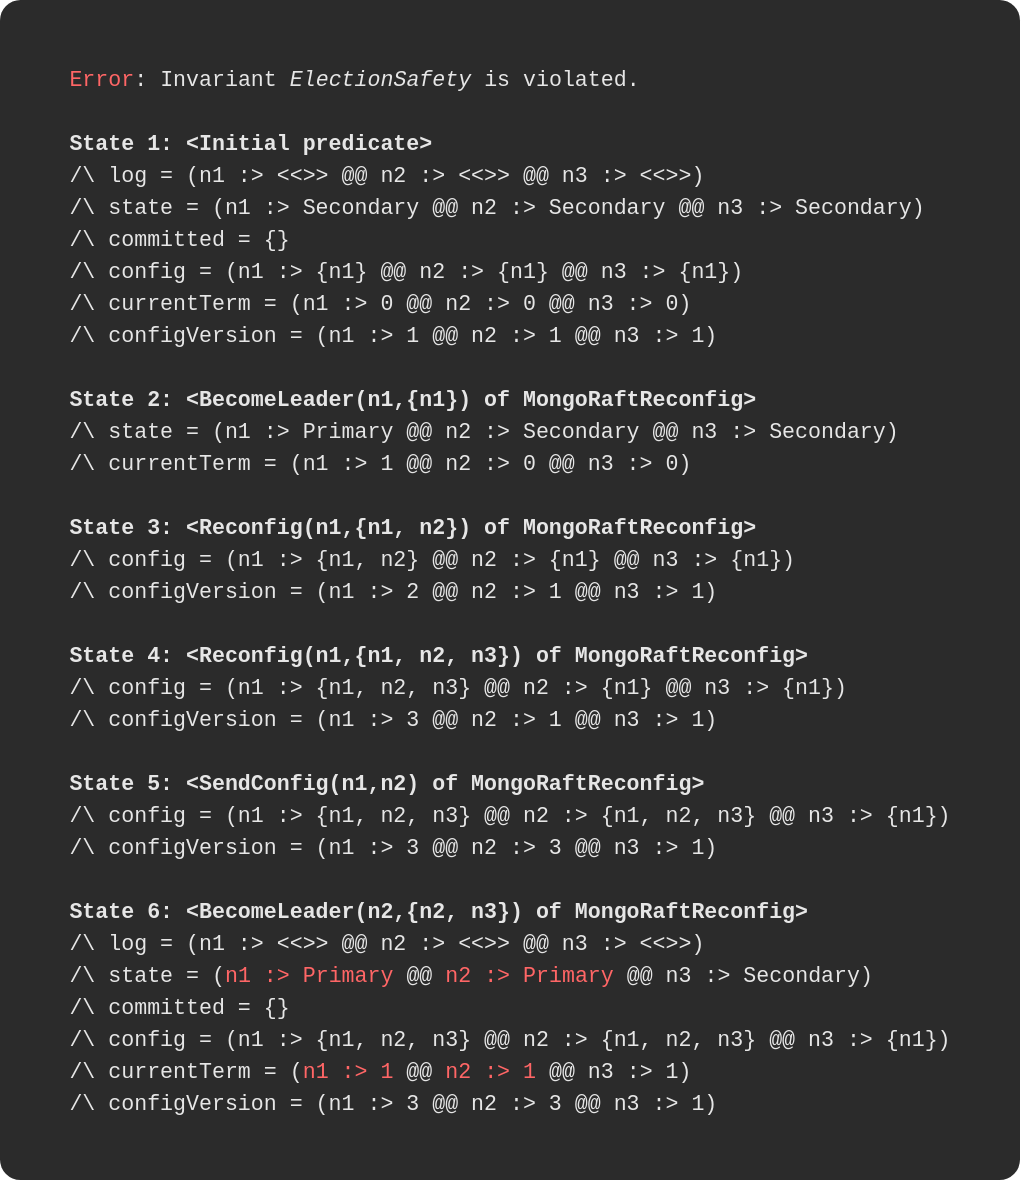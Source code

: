 <mxfile version="26.1.1" pages="8">
  <diagram name="t1" id="8jFQAHfubnYCTreY2xb-">
    <mxGraphModel dx="975" dy="666" grid="1" gridSize="10" guides="1" tooltips="1" connect="1" arrows="1" fold="1" page="1" pageScale="1" pageWidth="1600" pageHeight="900" math="0" shadow="0">
      <root>
        <mxCell id="0" />
        <mxCell id="1" parent="0" />
        <mxCell id="YvlI-vDUudLmRY7K9i0u-4" value="&lt;div style=&quot;background-color: rgb(43, 43, 43); line-height: 16px;&quot;&gt;&lt;div style=&quot;text-align: left; font-family: Menlo, Monaco, &amp;quot;Courier New&amp;quot;, monospace; font-size: 10.8px; white-space: pre;&quot;&gt;&lt;font style=&quot;color: rgb(255, 102, 102);&quot;&gt;Error&lt;/font&gt;&lt;font style=&quot;color: rgb(230, 230, 230);&quot;&gt;: Invariant &lt;i&gt;ElectionSafety&lt;/i&gt; is violated.&lt;/font&gt;&lt;/div&gt;&lt;div style=&quot;text-align: left; font-family: Menlo, Monaco, &amp;quot;Courier New&amp;quot;, monospace; font-size: 10.8px; white-space: pre;&quot;&gt;&lt;b&gt;&lt;font style=&quot;color: rgb(230, 230, 230);&quot;&gt;&lt;br&gt;&lt;/font&gt;&lt;/b&gt;&lt;/div&gt;&lt;div style=&quot;text-align: left; font-family: Menlo, Monaco, &amp;quot;Courier New&amp;quot;, monospace; font-size: 10.8px; white-space: pre;&quot;&gt;&lt;b&gt;&lt;font style=&quot;color: rgb(230, 230, 230);&quot;&gt;State 1: &amp;lt;Initial predicate&amp;gt;&lt;/font&gt;&lt;/b&gt;&lt;/div&gt;&lt;div style=&quot;text-align: left; font-family: Menlo, Monaco, &amp;quot;Courier New&amp;quot;, monospace; font-size: 10.8px; white-space: pre;&quot;&gt;&lt;font style=&quot;color: rgb(230, 230, 230);&quot;&gt;/\ log = (n1 :&amp;gt; &amp;lt;&amp;lt;&amp;gt;&amp;gt; @@ n2 :&amp;gt; &amp;lt;&amp;lt;&amp;gt;&amp;gt; @@ n3 :&amp;gt; &amp;lt;&amp;lt;&amp;gt;&amp;gt;)&lt;/font&gt;&lt;/div&gt;&lt;div style=&quot;text-align: left; font-family: Menlo, Monaco, &amp;quot;Courier New&amp;quot;, monospace; font-size: 10.8px; white-space: pre;&quot;&gt;&lt;font style=&quot;color: rgb(230, 230, 230);&quot;&gt;/\ state = (n1 :&amp;gt; Secondary @@ n2 :&amp;gt; Secondary @@ n3 :&amp;gt; Secondary)&lt;/font&gt;&lt;/div&gt;&lt;div style=&quot;text-align: left; font-family: Menlo, Monaco, &amp;quot;Courier New&amp;quot;, monospace; font-size: 10.8px; white-space: pre;&quot;&gt;&lt;font style=&quot;color: rgb(230, 230, 230);&quot;&gt;/\ committed = {}&lt;/font&gt;&lt;/div&gt;&lt;div style=&quot;text-align: left; font-family: Menlo, Monaco, &amp;quot;Courier New&amp;quot;, monospace; font-size: 10.8px; white-space: pre;&quot;&gt;&lt;font style=&quot;color: rgb(230, 230, 230);&quot;&gt;/\ config = (n1 :&amp;gt; {n1} @@ n2 :&amp;gt; {n1} @@ n3 :&amp;gt; {n1})&lt;/font&gt;&lt;/div&gt;&lt;div style=&quot;text-align: left; font-family: Menlo, Monaco, &amp;quot;Courier New&amp;quot;, monospace; font-size: 10.8px; white-space: pre;&quot;&gt;&lt;font style=&quot;color: rgb(230, 230, 230);&quot;&gt;/\ currentTerm = (n1 :&amp;gt; 0 @@ n2 :&amp;gt; 0 @@ n3 :&amp;gt; 0)&lt;/font&gt;&lt;/div&gt;&lt;div style=&quot;text-align: left; font-family: Menlo, Monaco, &amp;quot;Courier New&amp;quot;, monospace; font-size: 10.8px; white-space: pre;&quot;&gt;&lt;font style=&quot;color: rgb(230, 230, 230);&quot;&gt;/\ configVersion = (n1 :&amp;gt; 1 @@ n2 :&amp;gt; 1 @@ n3 :&amp;gt; 1)&lt;/font&gt;&lt;/div&gt;&lt;div style=&quot;text-align: left;&quot;&gt;&lt;font style=&quot;color: rgb(230, 230, 230);&quot;&gt;&lt;br&gt;&lt;/font&gt;&lt;/div&gt;&lt;div style=&quot;text-align: left; font-family: Menlo, Monaco, &amp;quot;Courier New&amp;quot;, monospace; font-size: 10.8px; white-space: pre;&quot;&gt;&lt;b&gt;&lt;font style=&quot;color: rgb(230, 230, 230);&quot;&gt;State 2: &amp;lt;BecomeLeader(n1,{n1}) of MongoRaftReconfig&amp;gt;&lt;/font&gt;&lt;/b&gt;&lt;/div&gt;&lt;div style=&quot;text-align: left; font-family: Menlo, Monaco, &amp;quot;Courier New&amp;quot;, monospace; font-size: 10.8px; white-space: pre;&quot;&gt;&lt;font style=&quot;color: rgb(230, 230, 230);&quot;&gt;/\ state = (n1 :&amp;gt; Primary @@ n2 :&amp;gt; Secondary @@ n3 :&amp;gt; Secondary)&lt;/font&gt;&lt;/div&gt;&lt;div style=&quot;text-align: left; font-family: Menlo, Monaco, &amp;quot;Courier New&amp;quot;, monospace; font-size: 10.8px; white-space: pre;&quot;&gt;&lt;font style=&quot;color: rgb(230, 230, 230);&quot;&gt;/\ currentTerm = (n1 :&amp;gt; 1 @@ n2 :&amp;gt; 0 @@ n3 :&amp;gt; 0)&lt;/font&gt;&lt;/div&gt;&lt;div style=&quot;text-align: left;&quot;&gt;&lt;font style=&quot;color: rgb(230, 230, 230);&quot;&gt;&lt;br&gt;&lt;/font&gt;&lt;/div&gt;&lt;div style=&quot;text-align: left; font-family: Menlo, Monaco, &amp;quot;Courier New&amp;quot;, monospace; font-size: 10.8px; white-space: pre;&quot;&gt;&lt;b&gt;&lt;font style=&quot;color: rgb(230, 230, 230);&quot;&gt;State 3: &amp;lt;Reconfig(n1,{n1, n2}) of MongoRaftReconfig&amp;gt;&lt;/font&gt;&lt;/b&gt;&lt;/div&gt;&lt;div style=&quot;text-align: left; font-family: Menlo, Monaco, &amp;quot;Courier New&amp;quot;, monospace; font-size: 10.8px; white-space: pre;&quot;&gt;&lt;font style=&quot;color: rgb(230, 230, 230);&quot;&gt;/\ config = (n1 :&amp;gt; {n1, n2} @@ n2 :&amp;gt; {n1} @@ n3 :&amp;gt; {n1})&lt;/font&gt;&lt;/div&gt;&lt;div style=&quot;text-align: left; font-family: Menlo, Monaco, &amp;quot;Courier New&amp;quot;, monospace; font-size: 10.8px; white-space: pre;&quot;&gt;&lt;font style=&quot;color: rgb(230, 230, 230);&quot;&gt;/\ configVersion = (n1 :&amp;gt; 2 @@ n2 :&amp;gt; 1 @@ n3 :&amp;gt; 1)&lt;/font&gt;&lt;/div&gt;&lt;div style=&quot;text-align: left;&quot;&gt;&lt;font style=&quot;color: rgb(230, 230, 230);&quot;&gt;&lt;br&gt;&lt;/font&gt;&lt;/div&gt;&lt;div style=&quot;text-align: left; font-family: Menlo, Monaco, &amp;quot;Courier New&amp;quot;, monospace; font-size: 10.8px; white-space: pre;&quot;&gt;&lt;b&gt;&lt;font style=&quot;color: rgb(230, 230, 230);&quot;&gt;State 4: &amp;lt;Reconfig(n1,{n1, n2, n3}) of MongoRaftReconfig&amp;gt;&lt;/font&gt;&lt;/b&gt;&lt;/div&gt;&lt;div style=&quot;text-align: left; font-family: Menlo, Monaco, &amp;quot;Courier New&amp;quot;, monospace; font-size: 10.8px; white-space: pre;&quot;&gt;&lt;font style=&quot;color: rgb(230, 230, 230);&quot;&gt;/\ config = (n1 :&amp;gt; {n1, n2, n3} @@ n2 :&amp;gt; {n1} @@ n3 :&amp;gt; {n1})&lt;/font&gt;&lt;/div&gt;&lt;div style=&quot;text-align: left; font-family: Menlo, Monaco, &amp;quot;Courier New&amp;quot;, monospace; font-size: 10.8px; white-space: pre;&quot;&gt;&lt;font style=&quot;color: rgb(230, 230, 230);&quot;&gt;/\ configVersion = (n1 :&amp;gt; 3 @@ n2 :&amp;gt; 1 @@ n3 :&amp;gt; 1)&lt;/font&gt;&lt;/div&gt;&lt;div style=&quot;text-align: left;&quot;&gt;&lt;font style=&quot;color: rgb(230, 230, 230);&quot;&gt;&lt;br&gt;&lt;/font&gt;&lt;/div&gt;&lt;div style=&quot;text-align: left; font-family: Menlo, Monaco, &amp;quot;Courier New&amp;quot;, monospace; font-size: 10.8px; white-space: pre;&quot;&gt;&lt;b&gt;&lt;font style=&quot;color: rgb(230, 230, 230);&quot;&gt;State 5: &amp;lt;SendConfig(n1,n2) of MongoRaftReconfig&amp;gt;&lt;/font&gt;&lt;/b&gt;&lt;/div&gt;&lt;div style=&quot;text-align: left; font-family: Menlo, Monaco, &amp;quot;Courier New&amp;quot;, monospace; font-size: 10.8px; white-space: pre;&quot;&gt;&lt;font style=&quot;color: rgb(230, 230, 230);&quot;&gt;/\ config = (n1 :&amp;gt; {n1, n2, n3} @@ n2 :&amp;gt; {n1, n2, n3} @@ n3 :&amp;gt; {n1})&lt;/font&gt;&lt;/div&gt;&lt;div style=&quot;text-align: left; font-family: Menlo, Monaco, &amp;quot;Courier New&amp;quot;, monospace; font-size: 10.8px; white-space: pre;&quot;&gt;&lt;font style=&quot;color: rgb(230, 230, 230);&quot;&gt;/\ configVersion = (n1 :&amp;gt; 3 @@ n2 :&amp;gt; 3 @@ n3 :&amp;gt; 1)&lt;/font&gt;&lt;/div&gt;&lt;div style=&quot;text-align: left;&quot;&gt;&lt;font style=&quot;color: rgb(230, 230, 230);&quot;&gt;&lt;br&gt;&lt;/font&gt;&lt;/div&gt;&lt;div style=&quot;text-align: left; font-family: Menlo, Monaco, &amp;quot;Courier New&amp;quot;, monospace; font-size: 10.8px; white-space: pre;&quot;&gt;&lt;b&gt;&lt;font style=&quot;color: rgb(230, 230, 230);&quot;&gt;State 6: &amp;lt;BecomeLeader(n2,{n2, n3}) of MongoRaftReconfig&amp;gt;&lt;/font&gt;&lt;/b&gt;&lt;/div&gt;&lt;div style=&quot;text-align: left; font-family: Menlo, Monaco, &amp;quot;Courier New&amp;quot;, monospace; font-size: 10.8px; white-space: pre;&quot;&gt;&lt;font style=&quot;color: rgb(230, 230, 230);&quot;&gt;/\ log = (n1 :&amp;gt; &amp;lt;&amp;lt;&amp;gt;&amp;gt; @@ n2 :&amp;gt; &amp;lt;&amp;lt;&amp;gt;&amp;gt; @@ n3 :&amp;gt; &amp;lt;&amp;lt;&amp;gt;&amp;gt;)&lt;/font&gt;&lt;/div&gt;&lt;div style=&quot;text-align: left; font-family: Menlo, Monaco, &amp;quot;Courier New&amp;quot;, monospace; font-size: 10.8px; white-space: pre;&quot;&gt;&lt;font&gt;&lt;font color=&quot;#e6e6e6&quot;&gt;/\ state = (&lt;/font&gt;&lt;font style=&quot;color: rgb(255, 102, 102);&quot;&gt;n1 :&amp;gt; &lt;font style=&quot;&quot;&gt;Primary&lt;/font&gt;&lt;/font&gt;&lt;span style=&quot;color: rgb(230, 230, 230);&quot;&gt; @@ &lt;/span&gt;&lt;font style=&quot;color: rgb(255, 102, 102);&quot;&gt;n2 :&amp;gt; &lt;font style=&quot;&quot;&gt;Primary&lt;/font&gt;&lt;/font&gt;&lt;font style=&quot;color: rgb(230, 230, 230);&quot;&gt; @@ n3 :&amp;gt; Secondary)&lt;/font&gt;&lt;/font&gt;&lt;/div&gt;&lt;div style=&quot;text-align: left; font-family: Menlo, Monaco, &amp;quot;Courier New&amp;quot;, monospace; font-size: 10.8px; white-space: pre;&quot;&gt;&lt;font style=&quot;color: rgb(230, 230, 230);&quot;&gt;/\ committed = {}&lt;/font&gt;&lt;/div&gt;&lt;div style=&quot;text-align: left; font-family: Menlo, Monaco, &amp;quot;Courier New&amp;quot;, monospace; font-size: 10.8px; white-space: pre;&quot;&gt;&lt;font style=&quot;color: rgb(230, 230, 230);&quot;&gt;/\ config = (n1 :&amp;gt; {n1, n2, n3} @@ n2 :&amp;gt; {n1, n2, n3} @@ n3 :&amp;gt; {n1})&lt;/font&gt;&lt;/div&gt;&lt;div style=&quot;text-align: left; font-family: Menlo, Monaco, &amp;quot;Courier New&amp;quot;, monospace; font-size: 10.8px; white-space: pre;&quot;&gt;&lt;font style=&quot;color: rgb(230, 230, 230);&quot;&gt;/\ currentTerm = (&lt;/font&gt;&lt;font style=&quot;color: rgb(255, 102, 102);&quot;&gt;n1 :&amp;gt; 1&lt;/font&gt;&lt;font style=&quot;color: rgb(230, 230, 230);&quot;&gt; @@ &lt;/font&gt;&lt;font style=&quot;color: rgb(255, 102, 102);&quot;&gt;n2 :&amp;gt; 1&lt;/font&gt;&lt;font style=&quot;color: rgb(230, 230, 230);&quot;&gt; @@ n3 :&amp;gt; 1)&lt;/font&gt;&lt;/div&gt;&lt;div style=&quot;text-align: left; font-family: Menlo, Monaco, &amp;quot;Courier New&amp;quot;, monospace; font-size: 10.8px; white-space: pre;&quot;&gt;&lt;font style=&quot;color: rgb(230, 230, 230);&quot;&gt;/\ configVersion = (n1 :&amp;gt; 3 @@ n2 :&amp;gt; 3 @@ n3 :&amp;gt; 1)&lt;/font&gt;&lt;/div&gt;&lt;/div&gt;" style="text;html=1;align=center;verticalAlign=middle;whiteSpace=wrap;rounded=1;strokeColor=none;fillColor=light-dark(#2B2B2B,#282A35);gradientColor=none;arcSize=2;imageHeight=24;strokeWidth=2;" parent="1" vertex="1">
          <mxGeometry x="370" y="210" width="510" height="590" as="geometry" />
        </mxCell>
      </root>
    </mxGraphModel>
  </diagram>
  <diagram name="t3" id="I8Q4x0z7_d7YDWWrgwYp">
    <mxGraphModel dx="975" dy="666" grid="1" gridSize="10" guides="1" tooltips="1" connect="1" arrows="1" fold="1" page="1" pageScale="1" pageWidth="1600" pageHeight="900" math="0" shadow="0">
      <root>
        <mxCell id="S78iAIIInrne-IOesmyg-0" />
        <mxCell id="S78iAIIInrne-IOesmyg-1" parent="S78iAIIInrne-IOesmyg-0" />
        <mxCell id="S78iAIIInrne-IOesmyg-2" value="&lt;div style=&quot;background-color: rgb(43, 43, 43); line-height: 16px;&quot;&gt;&lt;div style=&quot;text-align: left;&quot;&gt;&lt;font face=&quot;Menlo, Monaco, Courier New, monospace&quot;&gt;&lt;span style=&quot;font-size: 10.8px; white-space: pre;&quot;&gt;&lt;font style=&quot;color: rgb(255, 102, 102);&quot;&gt;Error&lt;/font&gt;&lt;font color=&quot;#e6e6e6&quot;&gt;: Invariant &lt;/font&gt;&lt;i style=&quot;color: rgb(230, 230, 230);&quot;&gt;LeaderCompleteness&lt;/i&gt;&lt;font color=&quot;#e6e6e6&quot;&gt; is violated.&lt;br&gt;&lt;/font&gt;&lt;b style=&quot;color: rgb(230, 230, 230);&quot;&gt;&lt;br&gt;&lt;/b&gt;&lt;/span&gt;&lt;/font&gt;&lt;/div&gt;&lt;div style=&quot;text-align: left;&quot;&gt;&lt;font face=&quot;Menlo, Monaco, Courier New, monospace&quot;&gt;&lt;span style=&quot;font-size: 10.8px; white-space: pre;&quot;&gt;&lt;b style=&quot;color: rgb(230, 230, 230);&quot;&gt;State 1: &amp;lt;Initial predicate&amp;gt;&lt;br&gt;&lt;/b&gt;&lt;font color=&quot;#e6e6e6&quot;&gt;/\ log = (n1 :&amp;gt; &amp;lt;&amp;lt;&amp;gt;&amp;gt; @@ n2 :&amp;gt; &amp;lt;&amp;lt;&amp;gt;&amp;gt; @@ n3 :&amp;gt; &amp;lt;&amp;lt;&amp;gt;&amp;gt;)&lt;br&gt;/\ state = (n1 :&amp;gt; Secondary @@ n2 :&amp;gt; Secondary @@ n3 :&amp;gt; Secondary)&lt;br&gt;/\ committed = {}&lt;br&gt;/\ config = (n1 :&amp;gt; {n1} @@ n2 :&amp;gt; {n1} @@ n3 :&amp;gt; {n1})&lt;br&gt;/\ currentTerm = (n1 :&amp;gt; 0 @@ n2 :&amp;gt; 0 @@ n3 :&amp;gt; 0)&lt;br&gt;/\ configVersion = (n1 :&amp;gt; 1 @@ n2 :&amp;gt; 1 @@ n3 :&amp;gt; 1)&lt;br&gt;&lt;br&gt;&lt;/font&gt;&lt;b style=&quot;color: rgb(230, 230, 230);&quot;&gt;State 2: &amp;lt;BecomeLeader(n1,{n1}) of MongoRaftReconfig&amp;gt;&lt;br&gt;&lt;/b&gt;&lt;font color=&quot;#e6e6e6&quot;&gt;/\ state = (n1 :&amp;gt; Primary @@ n2 :&amp;gt; Secondary @@ n3 :&amp;gt; Secondary)&lt;br&gt;/\ currentTerm = (n1 :&amp;gt; 1 @@ n2 :&amp;gt; 0 @@ n3 :&amp;gt; 0)&lt;br&gt;&lt;br&gt;&lt;/font&gt;&lt;b style=&quot;color: rgb(230, 230, 230);&quot;&gt;State 3: &amp;lt;ClientRequest(n1) of MongoRaftReconfig&amp;gt;&lt;br&gt;&lt;/b&gt;&lt;font color=&quot;#e6e6e6&quot;&gt;/\ log = (n1 :&amp;gt; &amp;lt;&amp;lt;1&amp;gt;&amp;gt; @@ n2 :&amp;gt; &amp;lt;&amp;lt;&amp;gt;&amp;gt; @@ n3 :&amp;gt; &amp;lt;&amp;lt;&amp;gt;&amp;gt;)&lt;br&gt;&lt;br&gt;&lt;/font&gt;&lt;b style=&quot;color: rgb(230, 230, 230);&quot;&gt;State 4: &amp;lt;CommitEntry(n1,{n1}) of MongoRaftReconfig&amp;gt;&lt;br&gt;&lt;/b&gt;&lt;font color=&quot;#e6e6e6&quot;&gt;/\ committed = {&amp;lt;&amp;lt;1, 1&amp;gt;&amp;gt;}&lt;br&gt;&lt;br&gt;&lt;/font&gt;&lt;b style=&quot;color: rgb(230, 230, 230);&quot;&gt;State 5: &amp;lt;UpdateTerms(n1,n2) of MongoRaftReconfig&amp;gt;&lt;br&gt;&lt;/b&gt;&lt;font color=&quot;#e6e6e6&quot;&gt;/\ currentTerm = (n1 :&amp;gt; 1 @@ n2 :&amp;gt; 1 @@ n3 :&amp;gt; 0)&lt;br&gt;&lt;br&gt;&lt;/font&gt;&lt;b style=&quot;color: rgb(230, 230, 230);&quot;&gt;State 6: &amp;lt;Reconfig(n1,{n1, n2}) of MongoRaftReconfig&amp;gt;&lt;br&gt;&lt;/b&gt;&lt;font color=&quot;#e6e6e6&quot;&gt;/\ config = (n1 :&amp;gt; {n1, n2} @@ n2 :&amp;gt; {n1} @@ n3 :&amp;gt; {n1})&lt;br&gt;/\ configVersion = (n1 :&amp;gt; 2 @@ n2 :&amp;gt; 1 @@ n3 :&amp;gt; 1)&lt;br&gt;&lt;br&gt;&lt;/font&gt;&lt;b style=&quot;color: rgb(230, 230, 230);&quot;&gt;State 7: &amp;lt;SendConfig(n1,n2) of MongoRaftReconfig&amp;gt;&lt;br&gt;&lt;/b&gt;&lt;font color=&quot;#e6e6e6&quot;&gt;/\ config = (n1 :&amp;gt; {n1, n2} @@ n2 :&amp;gt; {n1, n2} @@ n3 :&amp;gt; {n1})&lt;br&gt;/\ configVersion = (n1 :&amp;gt; 2 @@ n2 :&amp;gt; 2 @@ n3 :&amp;gt; 1)&lt;br&gt;&lt;br&gt;&lt;/font&gt;&lt;b style=&quot;color: rgb(230, 230, 230);&quot;&gt;State 8: &amp;lt;Reconfig(n1,{n1, n2, n3}) of MongoRaftReconfig&amp;gt;&lt;br&gt;&lt;/b&gt;&lt;font color=&quot;#e6e6e6&quot;&gt;/\ config = (n1 :&amp;gt; {n1, n2, n3} @@ n2 :&amp;gt; {n1, n2} @@ n3 :&amp;gt; {n1})&lt;br&gt;/\ configVersion = (n1 :&amp;gt; 3 @@ n2 :&amp;gt; 2 @@ n3 :&amp;gt; 1)&lt;br&gt;&lt;br&gt;&lt;/font&gt;&lt;b style=&quot;color: rgb(230, 230, 230);&quot;&gt;State 9: &amp;lt;SendConfig(n1,n2) of MongoRaftReconfig&amp;gt;&lt;br&gt;&lt;/b&gt;&lt;font color=&quot;#e6e6e6&quot;&gt;/\ config = (n1 :&amp;gt; {n1, n2, n3} @@ n2 :&amp;gt; {n1, n2, n3} @@ n3 :&amp;gt; {n1})&lt;br&gt;/\ configVersion = (n1 :&amp;gt; 3 @@ n2 :&amp;gt; 3 @@ n3 :&amp;gt; 1)&lt;br&gt;&lt;br&gt;&lt;/font&gt;&lt;b style=&quot;color: rgb(230, 230, 230);&quot;&gt;State 10: &amp;lt;BecomeLeader(n2,{n2, n3}) of MongoRaftReconfig&amp;gt;&lt;br&gt;&lt;/b&gt;&lt;font color=&quot;#e6e6e6&quot;&gt;/\ log = (n1 :&amp;gt; &amp;lt;&amp;lt;1&amp;gt;&amp;gt; @@ &lt;/font&gt;&lt;font style=&quot;color: rgb(255, 102, 102);&quot;&gt;n2 :&amp;gt; &amp;lt;&amp;lt;&amp;gt;&amp;gt;&lt;/font&gt;&lt;font color=&quot;#e6e6e6&quot;&gt; @@ n3 :&amp;gt; &amp;lt;&amp;lt;&amp;gt;&amp;gt;)&lt;br&gt;/\ state = (n1 :&amp;gt; Primary @@ &lt;/font&gt;&lt;font style=&quot;color: rgb(255, 102, 102);&quot;&gt;n2 :&amp;gt; Primary &lt;/font&gt;&lt;font color=&quot;#e6e6e6&quot;&gt;@@ n3 :&amp;gt; Secondary)&lt;br&gt;/\ committed = {&lt;/font&gt;&lt;font style=&quot;color: rgb(255, 102, 102);&quot;&gt;&amp;lt;&amp;lt;1, 1&amp;gt;&amp;gt;&lt;/font&gt;&lt;font color=&quot;#e6e6e6&quot;&gt;}&lt;br&gt;/\ config = (n1 :&amp;gt; {n1, n2, n3} @@ n2 :&amp;gt; {n1, n2, n3} @@ n3 :&amp;gt; {n1})&lt;br&gt;/\ currentTerm = (n1 :&amp;gt; 1 @@ n2 :&amp;gt; 2 @@ n3 :&amp;gt; 2)&lt;br&gt;/\ configVersion = (n1 :&amp;gt; 3 @@ n2 :&amp;gt; 3 @@ n3 :&amp;gt; 1)&lt;/font&gt;&lt;/span&gt;&lt;/font&gt;&lt;span style=&quot;color: rgb(169, 183, 198); font-family: Menlo, Monaco, &amp;quot;Courier New&amp;quot;, monospace; font-size: 10.8px; white-space: pre;&quot;&gt;&lt;br&gt;&lt;/span&gt;&lt;/div&gt;&lt;/div&gt;" style="text;html=1;align=center;verticalAlign=middle;whiteSpace=wrap;rounded=1;strokeColor=none;fillColor=light-dark(#2B2B2B,#282A35);gradientColor=none;arcSize=2;strokeWidth=2;" parent="S78iAIIInrne-IOesmyg-1" vertex="1">
          <mxGeometry x="410" y="30" width="510" height="820" as="geometry" />
        </mxCell>
      </root>
    </mxGraphModel>
  </diagram>
  <diagram name="t4" id="Dw2xp2wHiNmwODTYANPz">
    <mxGraphModel dx="1300" dy="1788" grid="1" gridSize="10" guides="1" tooltips="1" connect="1" arrows="1" fold="1" page="1" pageScale="1" pageWidth="1600" pageHeight="900" math="0" shadow="0">
      <root>
        <mxCell id="6cvMPJdQGqWW_6ucDWrY-0" />
        <mxCell id="6cvMPJdQGqWW_6ucDWrY-1" parent="6cvMPJdQGqWW_6ucDWrY-0" />
        <mxCell id="6cvMPJdQGqWW_6ucDWrY-2" value="&lt;div style=&quot;background-color: rgb(43, 43, 43); line-height: 16px;&quot;&gt;&lt;div style=&quot;text-align: left;&quot;&gt;&lt;font face=&quot;Menlo, Monaco, Courier New, monospace&quot;&gt;&lt;span style=&quot;font-size: 10.8px; white-space: pre;&quot;&gt;&lt;font style=&quot;color: rgb(255, 102, 102);&quot;&gt;Error&lt;/font&gt;&lt;font color=&quot;#e6e6e6&quot;&gt;: Invariant &lt;i&gt;ElectionSafety&lt;/i&gt; is violated.&lt;br&gt;&lt;/font&gt;&lt;b style=&quot;color: rgb(230, 230, 230);&quot;&gt;&lt;br&gt;&lt;/b&gt;&lt;/span&gt;&lt;/font&gt;&lt;/div&gt;&lt;div style=&quot;text-align: left;&quot;&gt;&lt;font face=&quot;Menlo, Monaco, Courier New, monospace&quot;&gt;&lt;span style=&quot;font-size: 10.8px; white-space: pre;&quot;&gt;&lt;b style=&quot;color: rgb(230, 230, 230);&quot;&gt;State 1: &amp;lt;Initial predicate&amp;gt;&lt;br&gt;&lt;/b&gt;&lt;font color=&quot;#e6e6e6&quot;&gt;/\ log = (n1 :&amp;gt; &amp;lt;&amp;lt;&amp;gt;&amp;gt; @@ n2 :&amp;gt; &amp;lt;&amp;lt;&amp;gt;&amp;gt; @@ n3 :&amp;gt; &amp;lt;&amp;lt;&amp;gt;&amp;gt; @@ n4 :&amp;gt; &amp;lt;&amp;lt;&amp;gt;&amp;gt;)&lt;br&gt;/\ state = (n1 :&amp;gt; Secondary @@ n2 :&amp;gt; Secondary @@ n3 :&amp;gt; Secondary @@ n4 :&amp;gt; Secondary)&lt;br&gt;/\ committed = {}&lt;br&gt;/\ config = ( n1 :&amp;gt; {n1, n2, n3, n4} @@&lt;br&gt;              n2 :&amp;gt; {n1, n2, n3, n4} @@&lt;br&gt;              n3 :&amp;gt; {n1, n2, n3, n4} @@&lt;br&gt;              n4 :&amp;gt; {n1, n2, n3, n4} )&lt;br&gt;/\ currentTerm = (n1 :&amp;gt; 0 @@ n2 :&amp;gt; 0 @@ n3 :&amp;gt; 0 @@ n4 :&amp;gt; 0)&lt;br&gt;/\ configVersion = (n1 :&amp;gt; 1 @@ n2 :&amp;gt; 1 @@ n3 :&amp;gt; 1 @@ n4 :&amp;gt; 1)&lt;br&gt;&lt;br&gt;&lt;/font&gt;&lt;b style=&quot;color: rgb(230, 230, 230);&quot;&gt;State 2: &amp;lt;BecomeLeader(n1,{n1, n2, n3}) of MongoRaftReconfig&amp;gt;&lt;br&gt;&lt;/b&gt;&lt;font color=&quot;#e6e6e6&quot;&gt;/\ state = (n1 :&amp;gt; Primary @@ n2 :&amp;gt; Secondary @@ n3 :&amp;gt; Secondary @@ n4 :&amp;gt; Secondary)&lt;br&gt;/\ currentTerm = (n1 :&amp;gt; 1 @@ n2 :&amp;gt; 1 @@ n3 :&amp;gt; 1 @@ n4 :&amp;gt; 0)&lt;br&gt;&lt;br&gt;&lt;/font&gt;&lt;b style=&quot;color: rgb(230, 230, 230);&quot;&gt;State 3: &amp;lt;Reconfig(n1,{n1, n2, n3}) of MongoRaftReconfig&amp;gt;&lt;br&gt;&lt;/b&gt;&lt;font color=&quot;#e6e6e6&quot;&gt;/\ config = ( n1 :&amp;gt; {n1, n2, n3} @@&lt;br&gt;              n2 :&amp;gt; {n1, n2, n3, n4} @@&lt;br&gt;              n3 :&amp;gt; {n1, n2, n3, n4} @@&lt;br&gt;              n4 :&amp;gt; {n1, n2, n3, n4} )&lt;br&gt;/\ configVersion = (n1 :&amp;gt; 2 @@ n2 :&amp;gt; 1 @@ n3 :&amp;gt; 1 @@ n4 :&amp;gt; 1)&lt;br&gt;&lt;br&gt;&lt;/font&gt;&lt;b style=&quot;color: rgb(230, 230, 230);&quot;&gt;State 4: &amp;lt;BecomeLeader(n2,{n2, n3, n4}) of MongoRaftReconfig&amp;gt;&lt;br&gt;&lt;/b&gt;&lt;font color=&quot;#e6e6e6&quot;&gt;/\ state = (n1 :&amp;gt; Primary @@ n2 :&amp;gt; Primary @@ n3 :&amp;gt; Secondary @@ n4 :&amp;gt; Secondary)&lt;br&gt;/\ currentTerm = (n1 :&amp;gt; 1 @@ n2 :&amp;gt; 2 @@ n3 :&amp;gt; 2 @@ n4 :&amp;gt; 2)&lt;br&gt;&lt;br&gt;&lt;/font&gt;&lt;b style=&quot;color: rgb(230, 230, 230);&quot;&gt;State 5: &amp;lt;UpdateTerms(n2,n1) of MongoRaftReconfig&amp;gt;&lt;br&gt;&lt;/b&gt;&lt;font color=&quot;#e6e6e6&quot;&gt;/\ state = (n1 :&amp;gt; Secondary @@ n2 :&amp;gt; Primary @@ n3 :&amp;gt; Secondary @@ n4 :&amp;gt; Secondary)&lt;br&gt;/\ currentTerm = (n1 :&amp;gt; 2 @@ n2 :&amp;gt; 2 @@ n3 :&amp;gt; 2 @@ n4 :&amp;gt; 2)&lt;br&gt;&lt;br&gt;&lt;/font&gt;&lt;b style=&quot;color: rgb(230, 230, 230);&quot;&gt;State 6: &amp;lt;Reconfig(n2,{n1, n2, n4}) of MongoRaftReconfig&amp;gt;&lt;br&gt;&lt;/b&gt;&lt;font color=&quot;#e6e6e6&quot;&gt;/\ config = ( n1 :&amp;gt; {n1, n2, n3} @@&lt;br&gt;              n2 :&amp;gt; {n1, n2, n4} @@&lt;br&gt;              n3 :&amp;gt; {n1, n2, n3, n4} @@&lt;br&gt;              n4 :&amp;gt; {n1, n2, n3, n4} )&lt;br&gt;/\ configVersion = (n1 :&amp;gt; 2 @@ n2 :&amp;gt; 2 @@ n3 :&amp;gt; 1 @@ n4 :&amp;gt; 1)&lt;br&gt;&lt;br&gt;&lt;/font&gt;&lt;b style=&quot;color: rgb(230, 230, 230);&quot;&gt;State 7: &amp;lt;BecomeLeader(n1,{n1, n3}) of MongoRaftReconfig&amp;gt;&lt;br&gt;&lt;/b&gt;&lt;font color=&quot;#e6e6e6&quot;&gt;/\ state = (n1 :&amp;gt; Primary @@ n2 :&amp;gt; Primary @@ n3 :&amp;gt; Secondary @@ n4 :&amp;gt; Secondary)&lt;br&gt;/\ config = ( n1 :&amp;gt; {n1, n2, n3} @@&lt;br&gt;              n2 :&amp;gt; {n1, n2, n4} @@&lt;br&gt;              n3 :&amp;gt; {n1, n2, n3, n4} @@&lt;br&gt;              n4 :&amp;gt; {n1, n2, n3, n4} )&lt;br&gt;/\ currentTerm = (n1 :&amp;gt; 3 @@ n2 :&amp;gt; 2 @@ n3 :&amp;gt; 3 @@ n4 :&amp;gt; 2)&lt;br&gt;/\ configVersion = (n1 :&amp;gt; 2 @@ n2 :&amp;gt; 2 @@ n3 :&amp;gt; 1 @@ n4 :&amp;gt; 1)&lt;br&gt;&lt;br&gt;&lt;/font&gt;&lt;b style=&quot;color: rgb(230, 230, 230);&quot;&gt;State 8: &amp;lt;BecomeLeader(n2,{n2, n4}) of MongoRaftReconfig&amp;gt;&lt;br&gt;&lt;/b&gt;&lt;font color=&quot;#e6e6e6&quot;&gt;/\ log = (n1 :&amp;gt; &amp;lt;&amp;lt;&amp;gt;&amp;gt; @@ n2 :&amp;gt; &amp;lt;&amp;lt;&amp;gt;&amp;gt; @@ n3 :&amp;gt; &amp;lt;&amp;lt;&amp;gt;&amp;gt; @@ n4 :&amp;gt; &amp;lt;&amp;lt;&amp;gt;&amp;gt;)&lt;br&gt;/\ state = (&lt;/font&gt;&lt;font style=&quot;color: rgb(255, 102, 102);&quot;&gt;n1 :&amp;gt; Primary&lt;/font&gt;&lt;font color=&quot;#e6e6e6&quot;&gt; @@ &lt;/font&gt;&lt;font style=&quot;color: rgb(255, 102, 102);&quot;&gt;n2 :&amp;gt; Primary&lt;/font&gt;&lt;font color=&quot;#e6e6e6&quot;&gt; @@ n3 :&amp;gt; Secondary @@ n4 :&amp;gt; Secondary)&lt;br&gt;/\ committed = {}&lt;br&gt;/\ config = ( n1 :&amp;gt; {n1, n2, n3} @@&lt;br&gt;              n2 :&amp;gt; {n1, n2, n4} @@&lt;br&gt;              n3 :&amp;gt; {n1, n2, n3, n4} @@&lt;br&gt;              n4 :&amp;gt; {n1, n2, n3, n4} )&lt;br&gt;/\ currentTerm = (&lt;/font&gt;&lt;font style=&quot;color: rgb(255, 102, 102);&quot;&gt;n1 :&amp;gt; 3&lt;/font&gt;&lt;font color=&quot;#e6e6e6&quot;&gt; @@ &lt;/font&gt;&lt;font style=&quot;color: rgb(255, 102, 102);&quot;&gt;n2 :&amp;gt; 3&lt;/font&gt;&lt;font color=&quot;#e6e6e6&quot;&gt; @@ n3 :&amp;gt; 3 @@ n4 :&amp;gt; 3)&lt;br&gt;/\ configVersion = (n1 :&amp;gt; 2 @@ n2 :&amp;gt; 2 @@ n3 :&amp;gt; 1 @@ n4 :&amp;gt; 1)&lt;/font&gt;&lt;/span&gt;&lt;/font&gt;&lt;span style=&quot;color: rgb(169, 183, 198); font-family: Menlo, Monaco, &amp;quot;Courier New&amp;quot;, monospace; font-size: 10.8px; white-space: pre;&quot;&gt;&lt;br&gt;&lt;/span&gt;&lt;/div&gt;&lt;/div&gt;" style="text;html=1;align=center;verticalAlign=middle;whiteSpace=wrap;rounded=1;strokeColor=none;fillColor=light-dark(#2B2B2B,#282A35);gradientColor=none;arcSize=2;strokeWidth=2;" parent="6cvMPJdQGqWW_6ucDWrY-1" vertex="1">
          <mxGeometry x="370" y="-220" width="630" height="1040" as="geometry" />
        </mxCell>
      </root>
    </mxGraphModel>
  </diagram>
  <diagram name="snippet-0" id="eUHc3XiV-_BEyFJC1U7w">
    <mxGraphModel dx="780" dy="533" grid="1" gridSize="10" guides="1" tooltips="1" connect="1" arrows="1" fold="1" page="1" pageScale="1" pageWidth="1600" pageHeight="900" math="0" shadow="0">
      <root>
        <mxCell id="HfvCpmWmUsZq0VJ6BsPM-0" />
        <mxCell id="HfvCpmWmUsZq0VJ6BsPM-1" parent="HfvCpmWmUsZq0VJ6BsPM-0" />
        <mxCell id="HfvCpmWmUsZq0VJ6BsPM-2" value="&lt;span style=&quot;&quot; id=&quot;docs-internal-guid-955c089a-7fff-785c-a062-aca5ab7f73e9&quot;&gt;&lt;font style=&quot;&quot;&gt;&lt;p dir=&quot;ltr&quot; style=&quot;font-weight: normal; line-height: 1.38; margin-top: 0pt; margin-bottom: 0pt;&quot;&gt;&lt;span style=&quot;color: rgb(128, 128, 128); background-color: transparent; font-family: &amp;quot;Roboto Mono&amp;quot;, monospace; font-size: 8pt; white-space-collapse: preserve;&quot;&gt;\* A reconfig to ‘newConfig’ occurs on node i, which is currently a primary.&lt;/span&gt;&lt;/p&gt;&lt;p dir=&quot;ltr&quot; style=&quot;font-weight: bold; color: rgb(230, 230, 230); line-height: 1.38; margin-top: 0pt; margin-bottom: 0pt;&quot;&gt;&lt;span style=&quot;font-size: 8pt; font-family: &amp;quot;Roboto Mono&amp;quot;, monospace; background-color: transparent; font-style: normal; font-variant: normal; text-decoration: none; vertical-align: baseline; white-space: pre-wrap;&quot;&gt;Reconfig(i, newConfig) ==&lt;/span&gt;&lt;/p&gt;&lt;p dir=&quot;ltr&quot; style=&quot;font-weight: normal; color: rgb(230, 230, 230); line-height: 1.38; margin-top: 0pt; margin-bottom: 0pt;&quot;&gt;&lt;span style=&quot;font-size: 8pt; font-family: &amp;quot;Roboto Mono&amp;quot;, monospace; background-color: transparent; font-weight: 400; font-style: normal; font-variant: normal; text-decoration: none; vertical-align: baseline; white-space: pre-wrap;&quot;&gt;&amp;nbsp;&amp;nbsp;&amp;nbsp;&amp;nbsp;/\ state[i] = Primary&lt;/span&gt;&lt;/p&gt;&lt;p dir=&quot;ltr&quot; style=&quot;font-weight: normal; color: rgb(230, 230, 230); line-height: 1.38; margin-top: 0pt; margin-bottom: 0pt;&quot;&gt;&lt;span style=&quot;font-size: 8pt; font-family: &amp;quot;Roboto Mono&amp;quot;, monospace; background-color: transparent; font-weight: 400; font-style: normal; font-variant: normal; text-decoration: none; vertical-align: baseline; white-space: pre-wrap;&quot;&gt;&amp;nbsp;&amp;nbsp;&amp;nbsp;&amp;nbsp;/\ i &lt;/span&gt;&lt;span style=&quot;font-family: &amp;quot;Roboto Mono&amp;quot;, monospace; font-size: 10.667px; white-space-collapse: preserve; background-color: transparent;&quot;&gt;∈ &lt;/span&gt;&lt;span style=&quot;background-color: transparent; font-family: &amp;quot;Roboto Mono&amp;quot;, monospace; font-size: 8pt; white-space-collapse: preserve;&quot;&gt;newConfig&lt;/span&gt;&lt;/p&gt;&lt;p dir=&quot;ltr&quot; style=&quot;font-weight: normal; line-height: 1.38; margin-top: 0pt; margin-bottom: 0pt;&quot;&gt;&lt;span style=&quot;background-color: transparent; font-family: &amp;quot;Roboto Mono&amp;quot;, monospace; font-size: 8pt; white-space-collapse: preserve; color: rgb(230, 230, 230);&quot;&gt;&amp;nbsp;&amp;nbsp;&amp;nbsp;&amp;nbsp;/\ configVersion&#39; = [configVersion EXCEPT ![i] = configVersion[i] + 1]&lt;/span&gt;&lt;/p&gt;&lt;p dir=&quot;ltr&quot; style=&quot;font-weight: normal; color: rgb(230, 230, 230); line-height: 1.38; margin-top: 0pt; margin-bottom: 0pt;&quot;&gt;&lt;span style=&quot;font-size: 8pt; font-family: &amp;quot;Roboto Mono&amp;quot;, monospace; background-color: transparent; font-weight: 400; font-style: normal; font-variant: normal; text-decoration: none; vertical-align: baseline; white-space: pre-wrap;&quot;&gt;&amp;nbsp;&amp;nbsp;&amp;nbsp;&amp;nbsp;/\ config&#39; = [config EXCEPT ![i] = newConfig]&lt;/span&gt;&lt;/p&gt;&lt;p dir=&quot;ltr&quot; style=&quot;font-weight: normal; color: rgb(230, 230, 230); line-height: 1.38; margin-top: 0pt; margin-bottom: 0pt;&quot;&gt;&lt;span style=&quot;font-size: 8pt; font-family: &amp;quot;Roboto Mono&amp;quot;, monospace; background-color: transparent; font-weight: 400; font-style: normal; font-variant: normal; text-decoration: none; vertical-align: baseline; white-space: pre-wrap;&quot;&gt;&amp;nbsp;&amp;nbsp;&amp;nbsp;&amp;nbsp;/\ UNCHANGED &amp;lt;&amp;lt;currentTerm, state&amp;gt;&amp;gt;&lt;/span&gt;&lt;/p&gt;&lt;p dir=&quot;ltr&quot; style=&quot;font-weight: normal; color: rgb(230, 230, 230); line-height: 1.38; margin-top: 0pt; margin-bottom: 0pt;&quot;&gt;&lt;span style=&quot;font-size: 8pt; font-family: &amp;quot;Roboto Mono&amp;quot;, monospace; background-color: transparent; font-weight: 400; font-style: normal; font-variant: normal; text-decoration: none; vertical-align: baseline; white-space: pre-wrap;&quot;&gt;&lt;br&gt;&lt;/span&gt;&lt;/p&gt;&lt;p dir=&quot;ltr&quot; style=&quot;font-weight: normal; color: rgb(230, 230, 230); line-height: 1.38; margin-top: 0pt; margin-bottom: 0pt;&quot;&gt;&lt;span style=&quot;font-size: 8pt; font-family: &amp;quot;Roboto Mono&amp;quot;, monospace; background-color: transparent; font-weight: 400; font-style: normal; font-variant: normal; text-decoration: none; vertical-align: baseline; white-space: pre-wrap;&quot;&gt;&lt;/span&gt;&lt;/p&gt;&lt;p style=&quot;line-height: 1.38; margin-top: 0pt; margin-bottom: 0pt;&quot; dir=&quot;ltr&quot;&gt;&lt;span style=&quot;color: rgb(128, 128, 128); background-color: transparent; font-family: &amp;quot;Roboto Mono&amp;quot;, monospace; font-size: 8pt; white-space-collapse: preserve;&quot;&gt;\* Node i sends its current config to node j.&lt;/span&gt;&lt;/p&gt;&lt;p style=&quot;forced-color-adjust: none; line-height: 1.38; margin-top: 0pt; margin-bottom: 0pt; color: rgb(230, 230, 230);&quot; dir=&quot;ltr&quot;&gt;&lt;font face=&quot;Roboto Mono, monospace&quot; color=&quot;#e6e6e6&quot;&gt;&lt;span style=&quot;font-size: 10.667px; white-space-collapse: preserve;&quot;&gt;&lt;b&gt;SendConfig(i, j) ==&lt;br&gt;&lt;/b&gt;    /\ state[j] = Secondary&lt;br&gt;    /\ IsNewerConfig(i, j)&lt;br&gt;    /\ configVersion&#39; = [configVersion EXCEPT ![j] = configVersion[i]]&lt;br&gt;    /\ config&#39; = [config EXCEPT ![j] = config[i]]&lt;br&gt;    /\ UNCHANGED &amp;lt;&amp;lt;currentTerm, state&amp;gt;&amp;gt;&lt;/span&gt;&lt;/font&gt;&lt;/p&gt;&lt;p style=&quot;line-height: 1.38; margin-top: 0pt; margin-bottom: 0pt; color: rgb(230, 230, 230);&quot; dir=&quot;ltr&quot;&gt;&lt;br&gt;&lt;/p&gt;&lt;p style=&quot;line-height: 1.38; margin-top: 0pt; margin-bottom: 0pt; color: rgb(230, 230, 230);&quot; dir=&quot;ltr&quot;&gt;&lt;br&gt;&lt;/p&gt;&lt;/font&gt;&lt;/span&gt;" style="text;whiteSpace=wrap;html=1;fillColor=light-dark(#2B2B2B,#282A35);perimeterSpacing=0;strokeColor=none;strokeWidth=2;rounded=1;arcSize=2;spacingLeft=0;spacing=15;" parent="HfvCpmWmUsZq0VJ6BsPM-1" vertex="1">
          <mxGeometry x="190" y="240" width="660" height="300" as="geometry" />
        </mxCell>
      </root>
    </mxGraphModel>
  </diagram>
  <diagram name="snippet-0-safety-props" id="FkJEI6t3R7ntDLy7PyDo">
    <mxGraphModel dx="975" dy="666" grid="1" gridSize="10" guides="1" tooltips="1" connect="1" arrows="1" fold="1" page="1" pageScale="1" pageWidth="1600" pageHeight="900" math="0" shadow="0">
      <root>
        <mxCell id="CU0ZHUVQzLA6e2sbIOE0-0" />
        <mxCell id="CU0ZHUVQzLA6e2sbIOE0-1" parent="CU0ZHUVQzLA6e2sbIOE0-0" />
        <mxCell id="CU0ZHUVQzLA6e2sbIOE0-2" value="&lt;span style=&quot;&quot; id=&quot;docs-internal-guid-955c089a-7fff-785c-a062-aca5ab7f73e9&quot;&gt;&lt;font style=&quot;&quot;&gt;&lt;p dir=&quot;ltr&quot; style=&quot;font-weight: normal; line-height: 1.38; margin-top: 0pt; margin-bottom: 0pt;&quot;&gt;&lt;span style=&quot;background-color: transparent; color: rgb(128, 128, 128); font-family: &amp;quot;Roboto Mono&amp;quot;, monospace; font-size: 8pt; white-space-collapse: preserve;&quot;&gt;\* There cannot be two primaries in the same term.&lt;/span&gt;&lt;/p&gt;&lt;p style=&quot;line-height: 1.38; margin-top: 0pt; margin-bottom: 0pt; color: rgb(230, 230, 230);&quot; dir=&quot;ltr&quot;&gt;&lt;font face=&quot;Roboto Mono, monospace&quot; color=&quot;#e6e6e6&quot;&gt;&lt;span style=&quot;font-size: 10.667px; white-space-collapse: preserve;&quot;&gt;&lt;b&gt;ElectionSafety&lt;/b&gt; ==&amp;nbsp;&lt;/span&gt;&lt;/font&gt;&lt;/p&gt;&lt;p style=&quot;line-height: 1.38; margin-top: 0pt; margin-bottom: 0pt; color: rgb(230, 230, 230);&quot; dir=&quot;ltr&quot;&gt;&lt;font face=&quot;Roboto Mono, monospace&quot; color=&quot;#e6e6e6&quot;&gt;&lt;span style=&quot;font-size: 10.667px; white-space-collapse: preserve;&quot;&gt;&amp;nbsp; &amp;nbsp; &lt;/span&gt;&lt;/font&gt;&lt;span style=&quot;background-color: transparent; font-size: 10.667px; white-space-collapse: preserve;&quot;&gt;&lt;font face=&quot;Roboto Mono, monospace&quot; color=&quot;#e6e6e6&quot;&gt;∀&lt;/font&gt;&lt;/span&gt;&lt;span style=&quot;color: rgb(230, 230, 230); font-size: 10.667px; white-space-collapse: preserve; font-family: &amp;quot;Roboto Mono&amp;quot;, monospace; background-color: transparent;&quot;&gt; s,t &lt;/span&gt;&lt;span style=&quot;font-family: &amp;quot;Roboto Mono&amp;quot;, monospace; font-size: 10.667px; white-space-collapse: preserve; background-color: transparent;&quot;&gt;∈&lt;/span&gt;&lt;span style=&quot;background-color: transparent; font-family: &amp;quot;Roboto Mono&amp;quot;, monospace; font-size: 10.667px; white-space-collapse: preserve;&quot;&gt; Server :&lt;/span&gt;&lt;/p&gt;&lt;p style=&quot;line-height: 1.38; margin-top: 0pt; margin-bottom: 0pt; color: rgb(230, 230, 230);&quot; dir=&quot;ltr&quot;&gt;&lt;font face=&quot;Roboto Mono, monospace&quot; color=&quot;#e6e6e6&quot;&gt;&lt;span style=&quot;font-size: 10.667px; white-space-collapse: preserve;&quot;&gt;&amp;nbsp; &amp;nbsp; &amp;nbsp; &amp;nbsp; (/\ state[s] = Primary&amp;nbsp;&lt;/span&gt;&lt;/font&gt;&lt;/p&gt;&lt;p style=&quot;line-height: 1.38; margin-top: 0pt; margin-bottom: 0pt; color: rgb(230, 230, 230);&quot; dir=&quot;ltr&quot;&gt;&lt;font face=&quot;Roboto Mono, monospace&quot; color=&quot;#e6e6e6&quot;&gt;&lt;span style=&quot;font-size: 10.667px; white-space-collapse: preserve;&quot;&gt;&amp;nbsp; &amp;nbsp; &amp;nbsp; &amp;nbsp; &amp;nbsp;/\ state[t] = Primary&lt;/span&gt;&lt;/font&gt;&lt;/p&gt;&lt;p style=&quot;line-height: 1.38; margin-top: 0pt; margin-bottom: 0pt; color: rgb(230, 230, 230);&quot; dir=&quot;ltr&quot;&gt;&lt;span style=&quot;font-size: 10.667px; white-space-collapse: preserve;&quot;&gt;&lt;font face=&quot;Roboto Mono, monospace&quot; color=&quot;#e6e6e6&quot;&gt;&lt;/font&gt;&lt;/span&gt;&lt;/p&gt;&lt;p style=&quot;line-height: 1.38; margin-top: 0pt; margin-bottom: 0pt; color: rgb(230, 230, 230);&quot; dir=&quot;ltr&quot;&gt;&lt;font face=&quot;Roboto Mono, monospace&quot; color=&quot;#e6e6e6&quot;&gt;&lt;span style=&quot;font-size: 10.667px; white-space-collapse: preserve;&quot;&gt;&amp;nbsp; &amp;nbsp; &amp;nbsp; &amp;nbsp; &amp;nbsp;/\ currentTerm[s] = currentTerm[t]) &lt;/span&gt;&lt;/font&gt;&lt;span style=&quot;background-color: transparent; font-size: 10.667px; white-space-collapse: preserve;&quot;&gt;&lt;font face=&quot;Roboto Mono, monospace&quot; color=&quot;#e6e6e6&quot;&gt;⇒&lt;/font&gt;&lt;/span&gt;&lt;span style=&quot;color: rgb(230, 230, 230); font-size: 10.667px; white-space-collapse: preserve; font-family: &amp;quot;Roboto Mono&amp;quot;, monospace; background-color: transparent;&quot;&gt; (s = t)&lt;/span&gt;&lt;/p&gt;&lt;p style=&quot;line-height: 1.38; margin-top: 0pt; margin-bottom: 0pt; color: rgb(230, 230, 230);&quot; dir=&quot;ltr&quot;&gt;&lt;br&gt;&lt;/p&gt;&lt;p style=&quot;line-height: 1.38; margin-top: 0pt; margin-bottom: 0pt;&quot; dir=&quot;ltr&quot;&gt;&lt;span style=&quot;color: rgb(128, 128, 128); background-color: transparent; font-family: &amp;quot;Roboto Mono&amp;quot;, monospace; font-size: 8pt; white-space-collapse: preserve;&quot;&gt;\* A new primary must contain all log entries committed in earlier terms.&lt;/span&gt;&lt;/p&gt;&lt;p style=&quot;line-height: 1.38; margin-top: 0pt; margin-bottom: 0pt; color: rgb(230, 230, 230);&quot; dir=&quot;ltr&quot;&gt;&lt;font face=&quot;Roboto Mono, monospace&quot; color=&quot;#e6e6e6&quot;&gt;&lt;span style=&quot;font-size: 10.667px; white-space-collapse: preserve;&quot;&gt;&lt;b&gt;LeaderCompleteness&lt;/b&gt; == &lt;br&gt;    &lt;/span&gt;&lt;/font&gt;&lt;span style=&quot;background-color: transparent; font-size: 10.667px; white-space-collapse: preserve;&quot;&gt;&lt;font face=&quot;Roboto Mono, monospace&quot; color=&quot;#e6e6e6&quot;&gt;∀&lt;/font&gt;&lt;/span&gt;&lt;span style=&quot;color: rgb(230, 230, 230); font-size: 10.667px; white-space-collapse: preserve; font-family: &amp;quot;Roboto Mono&amp;quot;, monospace; background-color: transparent;&quot;&gt; s &lt;/span&gt;&lt;span style=&quot;font-family: &amp;quot;Roboto Mono&amp;quot;, monospace; font-size: 10.667px; white-space-collapse: preserve; background-color: transparent;&quot;&gt;∈&lt;/span&gt;&lt;span style=&quot;background-color: transparent; font-family: &amp;quot;Roboto Mono&amp;quot;, monospace; font-size: 10.667px; white-space-collapse: preserve;&quot;&gt; Server : (state[s] = Primary) &lt;/span&gt;&lt;span style=&quot;font-family: &amp;quot;Roboto Mono&amp;quot;, monospace; font-size: 10.667px; white-space-collapse: preserve; background-color: transparent;&quot;&gt;⇒&lt;/span&gt;&lt;span style=&quot;background-color: transparent; font-family: &amp;quot;Roboto Mono&amp;quot;, monospace; font-size: 10.667px; white-space-collapse: preserve;&quot;&gt; &lt;/span&gt;&lt;/p&gt;&lt;p style=&quot;line-height: 1.38; margin-top: 0pt; margin-bottom: 0pt; color: rgb(230, 230, 230);&quot; dir=&quot;ltr&quot;&gt;&lt;font face=&quot;Roboto Mono, monospace&quot; color=&quot;#e6e6e6&quot;&gt;&lt;span style=&quot;font-size: 10.667px; white-space-collapse: preserve;&quot;&gt;        &lt;/span&gt;&lt;/font&gt;&lt;span style=&quot;background-color: transparent; font-size: 10.667px; white-space-collapse: preserve;&quot;&gt;&lt;font face=&quot;Roboto Mono, monospace&quot; color=&quot;#e6e6e6&quot;&gt;∀&lt;/font&gt;&lt;/span&gt;&lt;span style=&quot;color: rgb(230, 230, 230); font-size: 10.667px; white-space-collapse: preserve; font-family: &amp;quot;Roboto Mono&amp;quot;, monospace; background-color: transparent;&quot;&gt; c ∈ committed : (c.term &amp;lt; currentTerm[s] &lt;/span&gt;&lt;span style=&quot;font-family: &amp;quot;Roboto Mono&amp;quot;, monospace; font-size: 10.667px; white-space-collapse: preserve; background-color: transparent;&quot;&gt;⇒&lt;/span&gt;&lt;span style=&quot;background-color: transparent; font-family: &amp;quot;Roboto Mono&amp;quot;, monospace; font-size: 10.667px; white-space-collapse: preserve;&quot;&gt; InLog(&amp;lt;&amp;lt;c.index,c.term&amp;gt;&amp;gt;, s))&lt;/span&gt;&lt;/p&gt;&lt;/font&gt;&lt;/span&gt;" style="text;whiteSpace=wrap;html=1;fillColor=light-dark(#2B2B2B,#282A35);perimeterSpacing=0;strokeColor=none;strokeWidth=2;rounded=1;arcSize=2;spacingLeft=0;spacing=15;" parent="CU0ZHUVQzLA6e2sbIOE0-1" vertex="1">
          <mxGeometry x="190" y="240" width="660" height="240" as="geometry" />
        </mxCell>
      </root>
    </mxGraphModel>
  </diagram>
  <diagram id="jm3BY3h6ijAE3kAyquTB" name="snippet-1">
    <mxGraphModel dx="975" dy="666" grid="1" gridSize="10" guides="1" tooltips="1" connect="1" arrows="1" fold="1" page="1" pageScale="1" pageWidth="1600" pageHeight="900" math="0" shadow="0">
      <root>
        <mxCell id="0" />
        <mxCell id="1" parent="0" />
        <mxCell id="OaAE8KhbQRWyvmubTUjm-1" value="&lt;b style=&quot;&quot; id=&quot;docs-internal-guid-955c089a-7fff-785c-a062-aca5ab7f73e9&quot;&gt;&lt;font&gt;&lt;p dir=&quot;ltr&quot; style=&quot;font-weight: normal; line-height: 1.38; margin-top: 0pt; margin-bottom: 0pt;&quot;&gt;&lt;span style=&quot;font-size: 8pt; font-family: &amp;quot;Roboto Mono&amp;quot;, monospace; background-color: transparent; font-weight: 400; font-style: normal; font-variant: normal; text-decoration: none; vertical-align: baseline; white-space: pre-wrap;&quot;&gt;&lt;font style=&quot;color: rgb(128, 128, 128);&quot;&gt;\* The set of all majority quorums in a given set S.&lt;/font&gt;&lt;/span&gt;&lt;/p&gt;&lt;p dir=&quot;ltr&quot; style=&quot;color: rgb(230, 230, 230); line-height: 1.38; margin-top: 0pt; margin-bottom: 0pt;&quot;&gt;&lt;span style=&quot;font-size: 8pt; font-family: &amp;quot;Roboto Mono&amp;quot;, monospace; background-color: transparent; font-style: normal; font-variant: normal; text-decoration: none; vertical-align: baseline; white-space: pre-wrap;&quot;&gt;Quorums(S)&lt;/span&gt;&lt;span style=&quot;font-weight: 400; font-size: 8pt; font-family: &amp;quot;Roboto Mono&amp;quot;, monospace; background-color: transparent; font-style: normal; font-variant: normal; text-decoration: none; vertical-align: baseline; white-space: pre-wrap;&quot;&gt; == {i &lt;/span&gt;&lt;b style=&quot;background-color: transparent; color: light-dark(rgb(0, 0, 0), rgb(255, 255, 255));&quot; id=&quot;docs-internal-guid-955c089a-7fff-785c-a062-aca5ab7f73e9&quot;&gt;&lt;span style=&quot;color: rgb(230, 230, 230); font-family: &amp;quot;Roboto Mono&amp;quot;, monospace; font-size: 10.667px; font-weight: 400; white-space-collapse: preserve;&quot;&gt;∈&lt;/span&gt;&lt;/b&gt;&lt;span style=&quot;background-color: transparent; font-family: &amp;quot;Roboto Mono&amp;quot;, monospace; font-size: 8pt; font-weight: 400; white-space-collapse: preserve;&quot;&gt; SUBSET(S) : Cardinality(i) * 2 &amp;gt; Cardinality(S)}&lt;/span&gt;&lt;/p&gt;&lt;br&gt;&lt;p dir=&quot;ltr&quot; style=&quot;font-weight: normal; line-height: 1.38; margin-top: 0pt; margin-bottom: 0pt;&quot;&gt;&lt;span style=&quot;font-size: 8pt; font-family: &amp;quot;Roboto Mono&amp;quot;, monospace; background-color: transparent; font-weight: 400; font-style: normal; font-variant: normal; text-decoration: none; vertical-align: baseline; white-space: pre-wrap;&quot;&gt;&lt;font style=&quot;color: rgb(128, 128, 128);&quot;&gt;\* Do all quorums of two sets intersect.&lt;/font&gt;&lt;/span&gt;&lt;/p&gt;&lt;p dir=&quot;ltr&quot; style=&quot;color: rgb(230, 230, 230); line-height: 1.38; margin-top: 0pt; margin-bottom: 0pt;&quot;&gt;&lt;span style=&quot;font-size: 8pt; font-family: &amp;quot;Roboto Mono&amp;quot;, monospace; background-color: transparent; font-style: normal; font-variant: normal; text-decoration: none; vertical-align: baseline; white-space: pre-wrap;&quot;&gt;QuorumsOverlap(si, sj)&lt;/span&gt;&lt;span style=&quot;font-weight: 400; font-size: 8pt; font-family: &amp;quot;Roboto Mono&amp;quot;, monospace; background-color: transparent; font-style: normal; font-variant: normal; text-decoration: none; vertical-align: baseline; white-space: pre-wrap;&quot;&gt; == ∀ qi ∈ Quorums(si), qj ∈ Quorums(sj) : qi ∩ qj ≠ {}&lt;/span&gt;&lt;/p&gt;&lt;br&gt;&lt;p dir=&quot;ltr&quot; style=&quot;font-weight: normal; line-height: 1.38; margin-top: 0pt; margin-bottom: 0pt;&quot;&gt;&lt;span style=&quot;font-size: 8pt; font-family: &amp;quot;Roboto Mono&amp;quot;, monospace; background-color: transparent; font-weight: 400; font-style: normal; font-variant: normal; text-decoration: none; vertical-align: baseline; white-space: pre-wrap;&quot;&gt;&lt;font style=&quot;color: rgb(128, 128, 128);&quot;&gt;\* A reconfig to ‘newConfig’ occurs on node i. The node must currently be a primary.&lt;/font&gt;&lt;/span&gt;&lt;/p&gt;&lt;p dir=&quot;ltr&quot; style=&quot;color: rgb(230, 230, 230); line-height: 1.38; margin-top: 0pt; margin-bottom: 0pt;&quot;&gt;&lt;span style=&quot;font-size: 8pt; font-family: &amp;quot;Roboto Mono&amp;quot;, monospace; background-color: transparent; font-style: normal; font-variant: normal; text-decoration: none; vertical-align: baseline; white-space: pre-wrap;&quot;&gt;Reconfig(i, newConfig) ==&lt;/span&gt;&lt;/p&gt;&lt;p dir=&quot;ltr&quot; style=&quot;color: rgb(230, 230, 230); font-weight: normal; line-height: 1.38; margin-top: 0pt; margin-bottom: 0pt;&quot;&gt;&lt;span style=&quot;font-size: 8pt; font-family: &amp;quot;Roboto Mono&amp;quot;, monospace; background-color: transparent; font-weight: 400; font-style: normal; font-variant: normal; text-decoration: none; vertical-align: baseline; white-space: pre-wrap;&quot;&gt;&amp;nbsp;&amp;nbsp;&amp;nbsp;&amp;nbsp;/\ state[i] = Primary&lt;/span&gt;&lt;/p&gt;&lt;p dir=&quot;ltr&quot; style=&quot;color: rgb(230, 230, 230); font-weight: normal; line-height: 1.38; margin-top: 0pt; margin-bottom: 0pt;&quot;&gt;&lt;span style=&quot;font-size: 8pt; font-family: &amp;quot;Roboto Mono&amp;quot;, monospace; background-color: transparent; font-weight: 400; font-style: normal; font-variant: normal; text-decoration: none; vertical-align: baseline; white-space: pre-wrap;&quot;&gt;&amp;nbsp;&amp;nbsp;&amp;nbsp;&amp;nbsp;/\ i &lt;/span&gt;&lt;b style=&quot;background-color: transparent; color: light-dark(rgb(0, 0, 0), rgb(255, 255, 255));&quot; id=&quot;docs-internal-guid-955c089a-7fff-785c-a062-aca5ab7f73e9&quot;&gt;&lt;span style=&quot;color: rgb(230, 230, 230); font-family: &amp;quot;Roboto Mono&amp;quot;, monospace; font-size: 10.667px; font-weight: 400; white-space-collapse: preserve;&quot;&gt;∈&lt;/span&gt;&lt;/b&gt;&lt;span style=&quot;background-color: transparent; font-family: &amp;quot;Roboto Mono&amp;quot;, monospace; font-size: 8pt; white-space-collapse: preserve;&quot;&gt; newConfig&lt;/span&gt;&lt;/p&gt;&lt;p dir=&quot;ltr&quot; style=&quot;font-weight: normal; line-height: 1.38; margin-top: 0pt; margin-bottom: 0pt;&quot;&gt;&lt;span style=&quot;color: rgb(230, 230, 230); font-size: 8pt; font-family: &amp;quot;Roboto Mono&amp;quot;, monospace; background-color: transparent; font-weight: 400; font-style: normal; font-variant: normal; text-decoration: none; vertical-align: baseline; white-space: pre-wrap;&quot;&gt;&amp;nbsp;&amp;nbsp;&amp;nbsp;&amp;nbsp;&lt;/span&gt;&lt;span style=&quot;font-size: 8pt; font-family: &amp;quot;Roboto Mono&amp;quot;, monospace; font-weight: 400; font-style: normal; font-variant: normal; text-decoration: none; vertical-align: baseline; white-space: pre-wrap; background-color: light-dark(rgb(43, 43, 43), rgb(40, 42, 53));&quot;&gt;&lt;font style=&quot;color: rgb(204, 255, 153);&quot;&gt;/\ QuorumsOverlap(config[i], newConfig)&lt;/font&gt;&lt;/span&gt;&lt;/p&gt;&lt;p dir=&quot;ltr&quot; style=&quot;color: rgb(230, 230, 230); font-weight: normal; line-height: 1.38; margin-top: 0pt; margin-bottom: 0pt;&quot;&gt;&lt;span style=&quot;font-size: 8pt; font-family: &amp;quot;Roboto Mono&amp;quot;, monospace; background-color: transparent; font-weight: 400; font-style: normal; font-variant: normal; text-decoration: none; vertical-align: baseline; white-space: pre-wrap;&quot;&gt;&amp;nbsp;&amp;nbsp;&amp;nbsp;&amp;nbsp;/\ configVersion&#39; = [configVersion EXCEPT ![i] = configVersion[i] + 1]&lt;/span&gt;&lt;/p&gt;&lt;p dir=&quot;ltr&quot; style=&quot;color: rgb(230, 230, 230); font-weight: normal; line-height: 1.38; margin-top: 0pt; margin-bottom: 0pt;&quot;&gt;&lt;span style=&quot;font-size: 8pt; font-family: &amp;quot;Roboto Mono&amp;quot;, monospace; background-color: transparent; font-weight: 400; font-style: normal; font-variant: normal; text-decoration: none; vertical-align: baseline; white-space: pre-wrap;&quot;&gt;&amp;nbsp;&amp;nbsp;&amp;nbsp;&amp;nbsp;/\ config&#39; = [config EXCEPT ![i] = newConfig]&lt;/span&gt;&lt;/p&gt;&lt;p dir=&quot;ltr&quot; style=&quot;color: rgb(230, 230, 230); font-weight: normal; line-height: 1.38; margin-top: 0pt; margin-bottom: 0pt;&quot;&gt;&lt;span style=&quot;font-size: 8pt; font-family: &amp;quot;Roboto Mono&amp;quot;, monospace; background-color: transparent; font-weight: 400; font-style: normal; font-variant: normal; text-decoration: none; vertical-align: baseline; white-space: pre-wrap;&quot;&gt;&amp;nbsp;&amp;nbsp;&amp;nbsp;&amp;nbsp;/\ UNCHANGED &amp;lt;&amp;lt;currentTerm, state&amp;gt;&amp;gt;&lt;/span&gt;&lt;/p&gt;&lt;/font&gt;&lt;/b&gt;" style="text;whiteSpace=wrap;html=1;fillColor=light-dark(#2B2B2B,#282A35);perimeterSpacing=0;strokeColor=none;strokeWidth=2;rounded=1;arcSize=2;spacingLeft=0;spacing=15;" parent="1" vertex="1">
          <mxGeometry x="160" y="240" width="600" height="270" as="geometry" />
        </mxCell>
      </root>
    </mxGraphModel>
  </diagram>
  <diagram name="snippet-2" id="sBdfkW78Seg2GSQwLiOp">
    <mxGraphModel dx="975" dy="666" grid="1" gridSize="10" guides="1" tooltips="1" connect="1" arrows="1" fold="1" page="1" pageScale="1" pageWidth="1600" pageHeight="900" math="0" shadow="0">
      <root>
        <mxCell id="emswD_iwEAi1JWjyzHRn-0" />
        <mxCell id="emswD_iwEAi1JWjyzHRn-1" parent="emswD_iwEAi1JWjyzHRn-0" />
        <mxCell id="emswD_iwEAi1JWjyzHRn-2" value="&lt;b style=&quot;&quot; id=&quot;docs-internal-guid-955c089a-7fff-785c-a062-aca5ab7f73e9&quot;&gt;&lt;font&gt;&lt;p style=&quot;line-height:1.38;margin-top:0pt;margin-bottom:0pt;&quot; dir=&quot;ltr&quot;&gt;&lt;span style=&quot;font-size:8pt;font-family:&#39;Roboto Mono&#39;,monospace;color:#999999;background-color:transparent;font-weight:400;font-style:normal;font-variant:normal;text-decoration:none;vertical-align:baseline;white-space:pre;white-space:pre-wrap;&quot;&gt;\* A quorum of servers in the config of server i have the term of i.&lt;/span&gt;&lt;/p&gt;&lt;p style=&quot;line-height:1.38;margin-top:0pt;margin-bottom:0pt;&quot; dir=&quot;ltr&quot;&gt;&lt;span style=&quot;font-size: 8pt; font-family: &amp;quot;Roboto Mono&amp;quot;, monospace; background-color: transparent; font-style: normal; font-variant: normal; text-decoration: none; vertical-align: baseline; white-space: pre-wrap;&quot;&gt;&lt;font style=&quot;color: rgb(230, 230, 230);&quot;&gt;TermQuorumCheck(i)&lt;span style=&quot;font-weight: 400;&quot;&gt; ==&lt;/span&gt;&lt;/font&gt;&lt;/span&gt;&lt;/p&gt;&lt;p style=&quot;line-height:1.38;margin-top:0pt;margin-bottom:0pt;&quot; dir=&quot;ltr&quot;&gt;&lt;span style=&quot;font-size: 8pt; font-family: &amp;quot;Roboto Mono&amp;quot;, monospace; background-color: transparent; font-weight: 400; font-style: normal; font-variant: normal; text-decoration: none; vertical-align: baseline; white-space: pre-wrap; color: rgb(0, 0, 0);&quot;&gt;&lt;font style=&quot;color: rgb(230, 230, 230);&quot;&gt;&amp;nbsp;&amp;nbsp;&amp;nbsp;&amp;nbsp; ∃ Q &lt;/font&gt;&lt;/span&gt;&lt;b style=&quot;background-color: transparent; color: light-dark(rgb(0, 0, 0), rgb(255, 255, 255));&quot; id=&quot;docs-internal-guid-955c089a-7fff-785c-a062-aca5ab7f73e9&quot;&gt;&lt;b style=&quot;color: light-dark(rgb(0, 0, 0), rgb(255, 255, 255)); background-color: transparent;&quot; id=&quot;docs-internal-guid-955c089a-7fff-785c-a062-aca5ab7f73e9&quot;&gt;&lt;span style=&quot;color: rgb(230, 230, 230); font-family: &amp;quot;Roboto Mono&amp;quot;, monospace; font-size: 10.667px; font-weight: 400; white-space-collapse: preserve;&quot;&gt;∈&lt;/span&gt;&lt;/b&gt;&lt;/b&gt;&lt;span style=&quot;color: rgb(230, 230, 230); background-color: transparent; font-family: &amp;quot;Roboto Mono&amp;quot;, monospace; font-size: 8pt; font-weight: 400; white-space-collapse: preserve;&quot;&gt; Quorums(config[i]) :&amp;nbsp;&lt;/span&gt;&lt;/p&gt;&lt;p style=&quot;line-height:1.38;margin-top:0pt;margin-bottom:0pt;&quot; dir=&quot;ltr&quot;&gt;&lt;span style=&quot;font-size: 8pt; font-family: &amp;quot;Roboto Mono&amp;quot;, monospace; background-color: transparent; font-weight: 400; font-style: normal; font-variant: normal; text-decoration: none; vertical-align: baseline; white-space: pre-wrap; color: rgb(0, 0, 0);&quot;&gt;&lt;font style=&quot;color: rgb(230, 230, 230);&quot;&gt;&amp;nbsp;&amp;nbsp;&amp;nbsp;&amp;nbsp; &lt;/font&gt;&lt;/span&gt;&lt;b style=&quot;background-color: transparent; color: light-dark(rgb(0, 0, 0), rgb(255, 255, 255));&quot; id=&quot;docs-internal-guid-955c089a-7fff-785c-a062-aca5ab7f73e9&quot;&gt;&lt;span style=&quot;color: rgb(230, 230, 230); font-weight: 400; white-space-collapse: preserve; background-color: transparent; font-size: 10.667px;&quot;&gt;&lt;font face=&quot;Roboto Mono, monospace&quot; color=&quot;#e6e6e6&quot;&gt;∀&lt;/font&gt;&lt;/span&gt;&lt;/b&gt;&lt;span style=&quot;color: rgb(230, 230, 230); background-color: transparent; font-family: &amp;quot;Roboto Mono&amp;quot;, monospace; font-size: 8pt; font-weight: 400; white-space-collapse: preserve;&quot;&gt; t &lt;/span&gt;&lt;b style=&quot;background-color: transparent; color: light-dark(rgb(0, 0, 0), rgb(255, 255, 255));&quot; id=&quot;docs-internal-guid-955c089a-7fff-785c-a062-aca5ab7f73e9&quot;&gt;&lt;b style=&quot;color: light-dark(rgb(0, 0, 0), rgb(255, 255, 255)); background-color: transparent;&quot; id=&quot;docs-internal-guid-955c089a-7fff-785c-a062-aca5ab7f73e9&quot;&gt;&lt;span style=&quot;color: rgb(230, 230, 230); font-family: &amp;quot;Roboto Mono&amp;quot;, monospace; font-size: 10.667px; font-weight: 400; white-space-collapse: preserve;&quot;&gt;∈&lt;/span&gt;&lt;/b&gt;&lt;/b&gt;&lt;span style=&quot;background-color: transparent; color: rgb(230, 230, 230); font-family: &amp;quot;Roboto Mono&amp;quot;, monospace; font-size: 8pt; font-weight: 400; white-space-collapse: preserve;&quot;&gt; Q :&amp;nbsp;&lt;/span&gt;&lt;/p&gt;&lt;p style=&quot;line-height:1.38;margin-top:0pt;margin-bottom:0pt;&quot; dir=&quot;ltr&quot;&gt;&lt;span style=&quot;font-size: 8pt; font-family: &amp;quot;Roboto Mono&amp;quot;, monospace; background-color: transparent; font-weight: 400; font-style: normal; font-variant: normal; text-decoration: none; vertical-align: baseline; white-space: pre-wrap; color: rgb(0, 0, 0);&quot;&gt;&lt;font style=&quot;color: rgb(230, 230, 230);&quot;&gt;&amp;nbsp;&amp;nbsp;&amp;nbsp;&amp;nbsp;&amp;nbsp;&amp;nbsp;&amp;nbsp;&amp;nbsp;currentTerm[t] = currentTerm[i]&lt;/font&gt;&lt;/span&gt;&lt;/p&gt;&lt;p dir=&quot;ltr&quot; style=&quot;font-weight: normal; line-height: 1.38; margin-top: 0pt; margin-bottom: 0pt;&quot;&gt;&lt;b id=&quot;docs-internal-guid-1c56d531-7fff-ef8d-8167-d820a9975c38&quot; style=&quot;font-weight:normal;&quot;&gt;&lt;br&gt;&lt;/b&gt;&lt;/p&gt;&lt;p style=&quot;line-height:1.38;margin-top:0pt;margin-bottom:0pt;&quot; dir=&quot;ltr&quot;&gt;&lt;span style=&quot;font-size:8pt;font-family:&#39;Roboto Mono&#39;,monospace;color:#999999;background-color:transparent;font-weight:400;font-style:normal;font-variant:normal;text-decoration:none;vertical-align:baseline;white-space:pre;white-space:pre-wrap;&quot;&gt;\* A quorum of servers in the config of server i have i&#39;s config.&lt;/span&gt;&lt;/p&gt;&lt;p style=&quot;line-height:1.38;margin-top:0pt;margin-bottom:0pt;&quot; dir=&quot;ltr&quot;&gt;&lt;span style=&quot;font-size: 8pt; font-family: &amp;quot;Roboto Mono&amp;quot;, monospace; background-color: transparent; font-style: normal; font-variant: normal; text-decoration: none; vertical-align: baseline; white-space: pre-wrap;&quot;&gt;&lt;font style=&quot;color: rgb(230, 230, 230);&quot;&gt;ConfigQuorumCheck(i)&lt;span style=&quot;font-weight: 400;&quot;&gt; ==&lt;/span&gt;&lt;/font&gt;&lt;/span&gt;&lt;/p&gt;&lt;p style=&quot;line-height:1.38;margin-top:0pt;margin-bottom:0pt;&quot; dir=&quot;ltr&quot;&gt;&lt;span style=&quot;font-size: 8pt; font-family: &amp;quot;Roboto Mono&amp;quot;, monospace; background-color: transparent; font-weight: 400; font-style: normal; font-variant: normal; text-decoration: none; vertical-align: baseline; white-space: pre-wrap; color: rgb(0, 0, 0);&quot;&gt;&lt;font style=&quot;color: rgb(230, 230, 230);&quot;&gt;&amp;nbsp;&amp;nbsp;&amp;nbsp;&amp;nbsp;∃ Q &lt;/font&gt;&lt;/span&gt;&lt;b style=&quot;background-color: transparent; color: light-dark(rgb(0, 0, 0), rgb(255, 255, 255));&quot; id=&quot;docs-internal-guid-955c089a-7fff-785c-a062-aca5ab7f73e9&quot;&gt;&lt;b style=&quot;color: light-dark(rgb(0, 0, 0), rgb(255, 255, 255)); background-color: transparent;&quot; id=&quot;docs-internal-guid-955c089a-7fff-785c-a062-aca5ab7f73e9&quot;&gt;&lt;span style=&quot;color: rgb(230, 230, 230); font-family: &amp;quot;Roboto Mono&amp;quot;, monospace; font-size: 10.667px; font-weight: 400; white-space-collapse: preserve;&quot;&gt;∈&lt;/span&gt;&lt;/b&gt;&lt;/b&gt;&lt;span style=&quot;color: rgb(230, 230, 230); background-color: transparent; font-family: &amp;quot;Roboto Mono&amp;quot;, monospace; font-size: 8pt; font-weight: 400; white-space-collapse: preserve;&quot;&gt; Quorums(config[i]) :&amp;nbsp;&lt;/span&gt;&lt;/p&gt;&lt;p style=&quot;line-height:1.38;margin-top:0pt;margin-bottom:0pt;&quot; dir=&quot;ltr&quot;&gt;&lt;span style=&quot;font-size: 8pt; font-family: &amp;quot;Roboto Mono&amp;quot;, monospace; background-color: transparent; font-weight: 400; font-style: normal; font-variant: normal; text-decoration: none; vertical-align: baseline; white-space: pre-wrap; color: rgb(0, 0, 0);&quot;&gt;&lt;font style=&quot;color: rgb(230, 230, 230);&quot;&gt;&amp;nbsp;&amp;nbsp;&amp;nbsp;&amp;nbsp;&lt;/font&gt;&lt;/span&gt;&lt;b style=&quot;background-color: transparent; color: light-dark(rgb(0, 0, 0), rgb(255, 255, 255));&quot; id=&quot;docs-internal-guid-955c089a-7fff-785c-a062-aca5ab7f73e9&quot;&gt;&lt;b style=&quot;color: light-dark(rgb(0, 0, 0), rgb(255, 255, 255)); background-color: transparent;&quot; id=&quot;docs-internal-guid-955c089a-7fff-785c-a062-aca5ab7f73e9&quot;&gt;&lt;span style=&quot;color: rgb(230, 230, 230); font-weight: 400; white-space-collapse: preserve; background-color: transparent; font-size: 10.667px;&quot;&gt;&lt;font face=&quot;Roboto Mono, monospace&quot; color=&quot;#e6e6e6&quot;&gt;∀&lt;/font&gt;&lt;/span&gt;&lt;/b&gt;&lt;/b&gt;&lt;span style=&quot;color: rgb(230, 230, 230); background-color: transparent; font-family: &amp;quot;Roboto Mono&amp;quot;, monospace; font-size: 8pt; font-weight: 400; white-space-collapse: preserve;&quot;&gt; t &lt;/span&gt;&lt;b style=&quot;background-color: transparent; color: light-dark(rgb(0, 0, 0), rgb(255, 255, 255));&quot; id=&quot;docs-internal-guid-955c089a-7fff-785c-a062-aca5ab7f73e9&quot;&gt;&lt;b style=&quot;color: light-dark(rgb(0, 0, 0), rgb(255, 255, 255)); background-color: transparent;&quot; id=&quot;docs-internal-guid-955c089a-7fff-785c-a062-aca5ab7f73e9&quot;&gt;&lt;span style=&quot;color: rgb(230, 230, 230); font-family: &amp;quot;Roboto Mono&amp;quot;, monospace; font-size: 10.667px; font-weight: 400; white-space-collapse: preserve;&quot;&gt;∈&lt;/span&gt;&lt;/b&gt;&lt;/b&gt;&lt;span style=&quot;background-color: transparent; color: rgb(230, 230, 230); font-family: &amp;quot;Roboto Mono&amp;quot;, monospace; font-size: 8pt; font-weight: 400; white-space-collapse: preserve;&quot;&gt; Q :&lt;/span&gt;&lt;/p&gt;&lt;p style=&quot;line-height:1.38;margin-top:0pt;margin-bottom:0pt;&quot; dir=&quot;ltr&quot;&gt;&lt;span style=&quot;font-size: 8pt; font-family: &amp;quot;Roboto Mono&amp;quot;, monospace; background-color: transparent; font-weight: 400; font-style: normal; font-variant: normal; text-decoration: none; vertical-align: baseline; white-space: pre-wrap; color: rgb(0, 0, 0);&quot;&gt;&lt;font style=&quot;color: rgb(230, 230, 230);&quot;&gt;&amp;nbsp;&amp;nbsp;&amp;nbsp;&amp;nbsp;&amp;nbsp;&amp;nbsp;&amp;nbsp;&amp;nbsp;configVersion[t] = configVersion[i]&lt;/font&gt;&lt;/span&gt;&lt;/p&gt;&lt;p dir=&quot;ltr&quot; style=&quot;font-weight: normal; line-height: 1.38; margin-top: 0pt; margin-bottom: 0pt;&quot;&gt;&lt;b style=&quot;font-weight:normal;&quot;&gt;&lt;br&gt;&lt;/b&gt;&lt;/p&gt;&lt;p style=&quot;line-height:1.38;margin-top:0pt;margin-bottom:0pt;&quot; dir=&quot;ltr&quot;&gt;&lt;span style=&quot;font-size:8pt;font-family:&#39;Roboto Mono&#39;,monospace;color:#999999;background-color:transparent;font-weight:400;font-style:normal;font-variant:normal;text-decoration:none;vertical-align:baseline;white-space:pre;white-space:pre-wrap;&quot;&gt;\* A reconfig occurs on node i. The node must currently be a leader.&lt;/span&gt;&lt;/p&gt;&lt;p style=&quot;line-height:1.38;margin-top:0pt;margin-bottom:0pt;&quot; dir=&quot;ltr&quot;&gt;&lt;span style=&quot;font-size: 8pt; font-family: &amp;quot;Roboto Mono&amp;quot;, monospace; background-color: transparent; font-style: normal; font-variant: normal; text-decoration: none; vertical-align: baseline; white-space: pre-wrap;&quot;&gt;&lt;font style=&quot;color: rgb(230, 230, 230);&quot;&gt;Reconfig(i, newConfig)&lt;span style=&quot;font-weight: 400;&quot;&gt; ==&lt;/span&gt;&lt;/font&gt;&lt;/span&gt;&lt;/p&gt;&lt;p style=&quot;line-height:1.38;margin-top:0pt;margin-bottom:0pt;&quot; dir=&quot;ltr&quot;&gt;&lt;span style=&quot;font-size: 8pt; font-family: &amp;quot;Roboto Mono&amp;quot;, monospace; background-color: transparent; font-weight: 400; font-style: normal; font-variant: normal; text-decoration: none; vertical-align: baseline; white-space: pre-wrap; color: rgb(0, 0, 0);&quot;&gt;&lt;font style=&quot;color: rgb(230, 230, 230);&quot;&gt;&amp;nbsp;&amp;nbsp;&amp;nbsp;&amp;nbsp;/\ state[i] = Primary&lt;/font&gt;&lt;/span&gt;&lt;/p&gt;&lt;p style=&quot;line-height:1.38;margin-top:0pt;margin-bottom:0pt;&quot; dir=&quot;ltr&quot;&gt;&lt;span style=&quot;font-size: 8pt; font-family: &amp;quot;Roboto Mono&amp;quot;, monospace; background-color: transparent; font-weight: 400; font-style: normal; font-variant: normal; text-decoration: none; vertical-align: baseline; white-space: pre-wrap; color: rgb(0, 0, 0);&quot;&gt;&lt;font style=&quot;color: rgb(230, 230, 230);&quot;&gt;&amp;nbsp;&amp;nbsp;&amp;nbsp;&amp;nbsp;/\ i &lt;/font&gt;&lt;/span&gt;&lt;b style=&quot;background-color: transparent; color: light-dark(rgb(0, 0, 0), rgb(255, 255, 255));&quot; id=&quot;docs-internal-guid-955c089a-7fff-785c-a062-aca5ab7f73e9&quot;&gt;&lt;span style=&quot;color: rgb(230, 230, 230); font-family: &amp;quot;Roboto Mono&amp;quot;, monospace; font-size: 10.667px; font-weight: 400; white-space-collapse: preserve;&quot;&gt;∈&lt;/span&gt;&lt;/b&gt;&lt;span style=&quot;color: rgb(230, 230, 230); background-color: transparent; font-family: &amp;quot;Roboto Mono&amp;quot;, monospace; font-size: 8pt; font-weight: 400; white-space-collapse: preserve;&quot;&gt; newConfig&lt;/span&gt;&lt;/p&gt;&lt;p style=&quot;line-height:1.38;margin-top:0pt;margin-bottom:0pt;&quot; dir=&quot;ltr&quot;&gt;&lt;span style=&quot;font-size: 8pt; font-family: &amp;quot;Roboto Mono&amp;quot;, monospace; background-color: transparent; font-weight: 400; font-style: normal; font-variant: normal; text-decoration: none; vertical-align: baseline; white-space: pre-wrap; color: rgb(0, 0, 0);&quot;&gt;&lt;font style=&quot;color: rgb(230, 230, 230);&quot;&gt;&amp;nbsp;&amp;nbsp;&amp;nbsp;&amp;nbsp;/\ QuorumsOverlap(config[i], newConfig)&lt;/font&gt;&lt;/span&gt;&lt;/p&gt;&lt;p style=&quot;line-height:1.38;margin-top:0pt;margin-bottom:0pt;&quot; dir=&quot;ltr&quot;&gt;&lt;font style=&quot;color: rgb(204, 255, 153);&quot;&gt;&lt;span style=&quot;font-size: 8pt; font-family: &amp;quot;Roboto Mono&amp;quot;, monospace; background-color: transparent; font-weight: 700; font-style: normal; font-variant: normal; text-decoration: none; vertical-align: baseline; white-space: pre-wrap;&quot;&gt;&amp;nbsp;&amp;nbsp;&amp;nbsp;&amp;nbsp;&lt;/span&gt;&lt;span style=&quot;font-size: 8pt; font-family: &amp;quot;Roboto Mono&amp;quot;, monospace; font-weight: 400; font-style: normal; font-variant: normal; text-decoration: none; vertical-align: baseline; white-space: pre-wrap; background-color: light-dark(rgb(43, 43, 43), rgb(40, 42, 53));&quot;&gt;&lt;font&gt;/\ ConfigQuorumCheck(i)&lt;/font&gt;&lt;/span&gt;&lt;/font&gt;&lt;/p&gt;&lt;p style=&quot;line-height:1.38;margin-top:0pt;margin-bottom:0pt;&quot; dir=&quot;ltr&quot;&gt;&lt;font style=&quot;color: rgb(204, 255, 153);&quot;&gt;&lt;span style=&quot;font-size: 8pt; font-family: &amp;quot;Roboto Mono&amp;quot;, monospace; background-color: transparent; font-weight: 700; font-style: normal; font-variant: normal; text-decoration: none; vertical-align: baseline; white-space: pre-wrap;&quot;&gt;&amp;nbsp;&amp;nbsp;&amp;nbsp;&amp;nbsp;&lt;/span&gt;&lt;span style=&quot;font-size: 8pt; font-family: &amp;quot;Roboto Mono&amp;quot;, monospace; font-weight: 400; font-style: normal; font-variant: normal; text-decoration: none; vertical-align: baseline; white-space: pre-wrap; background-color: light-dark(rgb(43, 43, 43), rgb(40, 42, 53));&quot;&gt;&lt;font&gt;/\ TermQuorumCheck(i)&lt;/font&gt;&lt;/span&gt;&lt;/font&gt;&lt;/p&gt;&lt;p style=&quot;line-height:1.38;margin-top:0pt;margin-bottom:0pt;&quot; dir=&quot;ltr&quot;&gt;&lt;span style=&quot;font-size: 8pt; font-family: &amp;quot;Roboto Mono&amp;quot;, monospace; background-color: transparent; font-weight: 400; font-style: normal; font-variant: normal; text-decoration: none; vertical-align: baseline; white-space: pre-wrap; color: rgb(0, 0, 0);&quot;&gt;&lt;font style=&quot;color: rgb(230, 230, 230);&quot;&gt;&amp;nbsp;&amp;nbsp;&amp;nbsp;&amp;nbsp;/\ configVersion&#39; = [configVersion EXCEPT ![i] = configVersion[i] + 1]&lt;/font&gt;&lt;/span&gt;&lt;/p&gt;&lt;p style=&quot;line-height:1.38;margin-top:0pt;margin-bottom:0pt;&quot; dir=&quot;ltr&quot;&gt;&lt;span style=&quot;font-size: 8pt; font-family: &amp;quot;Roboto Mono&amp;quot;, monospace; background-color: transparent; font-weight: 400; font-style: normal; font-variant: normal; text-decoration: none; vertical-align: baseline; white-space: pre-wrap; color: rgb(0, 0, 0);&quot;&gt;&lt;font style=&quot;color: rgb(230, 230, 230);&quot;&gt;&amp;nbsp;&amp;nbsp;&amp;nbsp;&amp;nbsp;/\ config&#39; = [config EXCEPT ![i] = newConfig]&lt;/font&gt;&lt;/span&gt;&lt;/p&gt;&lt;p dir=&quot;ltr&quot; style=&quot;font-weight: normal; line-height: 1.38; margin-top: 0pt; margin-bottom: 0pt;&quot;&gt;&lt;/p&gt;&lt;p style=&quot;line-height:1.38;margin-top:0pt;margin-bottom:0pt;&quot; dir=&quot;ltr&quot;&gt;&lt;span style=&quot;font-size: 8pt; font-family: &amp;quot;Roboto Mono&amp;quot;, monospace; background-color: transparent; font-weight: 400; font-style: normal; font-variant: normal; text-decoration: none; vertical-align: baseline; white-space: pre-wrap; color: rgb(0, 0, 0);&quot;&gt;&lt;font style=&quot;color: rgb(230, 230, 230);&quot;&gt;&amp;nbsp;&amp;nbsp;&amp;nbsp;&amp;nbsp;/\ UNCHANGED &amp;lt;&amp;lt;currentTerm, state&amp;gt;&amp;gt;&lt;/font&gt;&lt;/span&gt;&lt;/p&gt;&lt;div&gt;&lt;span style=&quot;font-size:8pt;font-family:&#39;Roboto Mono&#39;,monospace;color:#000000;background-color:transparent;font-weight:400;font-style:normal;font-variant:normal;text-decoration:none;vertical-align:baseline;white-space:pre;white-space:pre-wrap;&quot;&gt;&lt;br&gt;&lt;/span&gt;&lt;/div&gt;&lt;/font&gt;&lt;/b&gt;" style="text;whiteSpace=wrap;html=1;fillColor=light-dark(#2B2B2B,#282A35);perimeterSpacing=0;strokeColor=none;strokeWidth=2;rounded=1;arcSize=2;spacingLeft=0;spacing=15;" parent="emswD_iwEAi1JWjyzHRn-1" vertex="1">
          <mxGeometry x="160" y="240" width="600" height="410" as="geometry" />
        </mxCell>
      </root>
    </mxGraphModel>
  </diagram>
  <diagram name="snippet-3" id="S_iPkfZZRhB_bu0P7GiJ">
    <mxGraphModel dx="750" dy="512" grid="1" gridSize="10" guides="1" tooltips="1" connect="1" arrows="1" fold="1" page="1" pageScale="1" pageWidth="1600" pageHeight="900" math="0" shadow="0">
      <root>
        <mxCell id="PZxheYSt70NZlAnJf3qO-0" />
        <mxCell id="PZxheYSt70NZlAnJf3qO-1" parent="PZxheYSt70NZlAnJf3qO-0" />
        <mxCell id="PZxheYSt70NZlAnJf3qO-2" value="&lt;b style=&quot;&quot; id=&quot;docs-internal-guid-955c089a-7fff-785c-a062-aca5ab7f73e9&quot;&gt;&lt;font&gt;&lt;p style=&quot;color: light-dark(rgb(230, 230, 230), rgb(39, 39, 39)); line-height: 1.38; margin-top: 0pt; margin-bottom: 0pt;&quot; dir=&quot;ltr&quot;&gt;&lt;span style=&quot;font-size: 8pt; font-family: &amp;quot;Roboto Mono&amp;quot;, monospace; background-color: transparent; font-style: normal; font-variant: normal; text-decoration: none; vertical-align: baseline; white-space: pre-wrap;&quot;&gt;&lt;b style=&quot;color: rgb(0, 0, 0); font-family: Helvetica; font-size: 12px; white-space-collapse: collapse;&quot; id=&quot;docs-internal-guid-955c089a-7fff-785c-a062-aca5ab7f73e9&quot;&gt;&lt;/b&gt;&lt;/span&gt;&lt;/p&gt;&lt;b id=&quot;docs-internal-guid-955c089a-7fff-785c-a062-aca5ab7f73e9&quot;&gt;&lt;p style=&quot;line-height: 1.38; margin-top: 0pt; margin-bottom: 0pt;&quot; dir=&quot;ltr&quot;&gt;&lt;span style=&quot;font-size: 8pt; font-family: &amp;quot;Roboto Mono&amp;quot;, monospace; background-color: transparent; font-weight: 400; font-variant-numeric: normal; font-variant-east-asian: normal; font-variant-alternates: normal; font-variant-position: normal; font-variant-emoji: normal; vertical-align: baseline; white-space-collapse: preserve;&quot;&gt;&lt;font style=&quot;color: rgb(128, 128, 128);&quot;&gt;\* All entries committed in primary&#39;s term are committed in its current config.&lt;/font&gt;&lt;/span&gt;&lt;/p&gt;&lt;p style=&quot;line-height: 1.38; margin-top: 0pt; margin-bottom: 0pt;&quot; dir=&quot;ltr&quot;&gt;&lt;font style=&quot;color: rgb(230, 230, 230);&quot;&gt;&lt;span style=&quot;background-color: transparent; white-space-collapse: preserve; font-size: 8pt; font-family: &amp;quot;Roboto Mono&amp;quot;, monospace; font-variant-numeric: normal; font-variant-east-asian: normal; font-variant-alternates: normal; font-variant-position: normal; font-variant-emoji: normal; vertical-align: baseline;&quot;&gt;OplogCommitment(s)&lt;/span&gt;&lt;span style=&quot;background-color: transparent; white-space-collapse: preserve; font-size: 8pt; font-family: &amp;quot;Roboto Mono&amp;quot;, monospace; font-weight: 400; font-variant-numeric: normal; font-variant-east-asian: normal; font-variant-alternates: normal; font-variant-position: normal; font-variant-emoji: normal; vertical-align: baseline;&quot;&gt; ==&amp;nbsp;&lt;/span&gt;&lt;/font&gt;&lt;/p&gt;&lt;/b&gt;&lt;p style=&quot;line-height: 1.38; margin-top: 0pt; margin-bottom: 0pt;&quot; dir=&quot;ltr&quot;&gt;&lt;font style=&quot;color: rgb(230, 230, 230);&quot;&gt;&lt;span style=&quot;background-color: transparent; font-family: &amp;quot;Roboto Mono&amp;quot;, monospace; font-size: 8pt; font-weight: 400; white-space-collapse: preserve;&quot;&gt;&amp;nbsp;&amp;nbsp;&amp;nbsp;&amp;nbsp;/\ &lt;/span&gt;&lt;b style=&quot;background-color: transparent;&quot; id=&quot;docs-internal-guid-955c089a-7fff-785c-a062-aca5ab7f73e9&quot;&gt;&lt;span style=&quot;font-family: &amp;quot;Roboto Mono&amp;quot;, monospace; font-size: 10.667px; font-weight: 400; white-space-collapse: preserve; color: rgb(230, 230, 230);&quot;&gt;∃&lt;/span&gt;&lt;/b&gt;&lt;span style=&quot;background-color: transparent; font-family: &amp;quot;Roboto Mono&amp;quot;, monospace; font-size: 8pt; font-weight: 400; white-space-collapse: preserve;&quot;&gt; c &lt;/span&gt;&lt;b style=&quot;background-color: transparent;&quot; id=&quot;docs-internal-guid-955c089a-7fff-785c-a062-aca5ab7f73e9&quot;&gt;&lt;b style=&quot;background-color: transparent;&quot; id=&quot;docs-internal-guid-955c089a-7fff-785c-a062-aca5ab7f73e9&quot;&gt;&lt;span style=&quot;font-family: &amp;quot;Roboto Mono&amp;quot;, monospace; font-size: 10.667px; font-weight: 400; white-space-collapse: preserve; color: rgb(230, 230, 230);&quot;&gt;∈ &lt;/span&gt;&lt;/b&gt;&lt;/b&gt;&lt;span style=&quot;background-color: transparent; font-family: &amp;quot;Roboto Mono&amp;quot;, monospace; font-size: 8pt; font-weight: 400; white-space-collapse: preserve;&quot;&gt;committed : (c.term = currentTerm[s])&lt;/span&gt;&lt;/font&gt;&lt;/p&gt;&lt;p style=&quot;line-height: 1.38; margin-top: 0pt; margin-bottom: 0pt;&quot; dir=&quot;ltr&quot;&gt;&lt;font style=&quot;color: rgb(230, 230, 230);&quot;&gt;&lt;span style=&quot;background-color: transparent; font-family: &amp;quot;Roboto Mono&amp;quot;, monospace; font-size: 8pt; font-weight: 400; white-space-collapse: preserve;&quot;&gt;&amp;nbsp;&amp;nbsp;&amp;nbsp;&amp;nbsp;/\ &lt;/span&gt;&lt;b style=&quot;background-color: transparent;&quot; id=&quot;docs-internal-guid-955c089a-7fff-785c-a062-aca5ab7f73e9&quot;&gt;&lt;b style=&quot;background-color: transparent;&quot; id=&quot;docs-internal-guid-955c089a-7fff-785c-a062-aca5ab7f73e9&quot;&gt;&lt;span style=&quot;font-weight: 400; white-space-collapse: preserve; background-color: transparent; font-size: 10.667px; color: rgb(230, 230, 230);&quot;&gt;&lt;font face=&quot;Roboto Mono, monospace&quot;&gt;∀&lt;/font&gt;&lt;/span&gt;&lt;/b&gt;&lt;/b&gt;&lt;span style=&quot;background-color: transparent; font-family: &amp;quot;Roboto Mono&amp;quot;, monospace; font-size: 8pt; font-weight: 400; white-space-collapse: preserve;&quot;&gt; c &lt;/span&gt;&lt;b style=&quot;background-color: transparent;&quot; id=&quot;docs-internal-guid-955c089a-7fff-785c-a062-aca5ab7f73e9&quot;&gt;&lt;b style=&quot;background-color: transparent;&quot; id=&quot;docs-internal-guid-955c089a-7fff-785c-a062-aca5ab7f73e9&quot;&gt;&lt;span style=&quot;font-family: &amp;quot;Roboto Mono&amp;quot;, monospace; font-size: 10.667px; font-weight: 400; white-space-collapse: preserve; color: rgb(230, 230, 230);&quot;&gt;∈&lt;/span&gt;&lt;/b&gt;&lt;/b&gt;&lt;span style=&quot;background-color: transparent; font-family: &amp;quot;Roboto Mono&amp;quot;, monospace; font-size: 8pt; font-weight: 400; white-space-collapse: preserve;&quot;&gt; committed : (c.term = currentTerm[s]) &lt;/span&gt;&lt;b style=&quot;background-color: transparent;&quot; id=&quot;docs-internal-guid-955c089a-7fff-785c-a062-aca5ab7f73e9&quot;&gt;&lt;span style=&quot;font-family: &amp;quot;Roboto Mono&amp;quot;, monospace; font-size: 10.667px; font-weight: 400; white-space-collapse: preserve; color: rgb(230, 230, 230);&quot;&gt;⇒&lt;/span&gt;&lt;/b&gt;&lt;span style=&quot;background-color: transparent; font-family: &amp;quot;Roboto Mono&amp;quot;, monospace; font-size: 8pt; font-weight: 400; white-space-collapse: preserve;&quot;&gt; IsCommitted(c.index, s)&lt;/span&gt;&lt;/font&gt;&lt;/p&gt;&lt;p style=&quot;color: light-dark(rgb(230, 230, 230), rgb(39, 39, 39)); line-height: 1.38; margin-top: 0pt; margin-bottom: 0pt;&quot; dir=&quot;ltr&quot;&gt;&lt;b id=&quot;docs-internal-guid-878e2a91-7fff-a3c8-2afd-2d5c69914c0f&quot; style=&quot;font-weight:normal;&quot;&gt;&lt;br&gt;&lt;/b&gt;&lt;/p&gt;&lt;p style=&quot;line-height: 1.38; margin-top: 0pt; margin-bottom: 0pt;&quot; dir=&quot;ltr&quot;&gt;&lt;span style=&quot;font-size: 8pt; font-family: &amp;quot;Roboto Mono&amp;quot;, monospace; background-color: transparent; font-weight: 400; font-style: normal; font-variant: normal; text-decoration: none; vertical-align: baseline; white-space: pre-wrap;&quot;&gt;&lt;font style=&quot;color: rgb(128, 128, 128);&quot;&gt;\* A reconfig occurs on node i. The node must currently be a leader.&lt;/font&gt;&lt;/span&gt;&lt;/p&gt;&lt;p style=&quot;line-height: 1.38; margin-top: 0pt; margin-bottom: 0pt;&quot; dir=&quot;ltr&quot;&gt;&lt;font style=&quot;color: rgb(230, 230, 230);&quot;&gt;&lt;span style=&quot;font-size: 8pt; font-family: &amp;quot;Roboto Mono&amp;quot;, monospace; background-color: transparent; font-style: normal; font-variant: normal; text-decoration: none; vertical-align: baseline; white-space: pre-wrap;&quot;&gt;Reconfig(i, newConfig)&lt;/span&gt;&lt;span style=&quot;font-size: 8pt; font-family: &amp;quot;Roboto Mono&amp;quot;, monospace; background-color: transparent; font-weight: 400; font-style: normal; font-variant: normal; text-decoration: none; vertical-align: baseline; white-space: pre-wrap;&quot;&gt; ==&lt;/span&gt;&lt;/font&gt;&lt;/p&gt;&lt;p style=&quot;line-height: 1.38; margin-top: 0pt; margin-bottom: 0pt;&quot; dir=&quot;ltr&quot;&gt;&lt;span style=&quot;font-size: 8pt; font-family: &amp;quot;Roboto Mono&amp;quot;, monospace; background-color: transparent; font-weight: 400; font-style: normal; font-variant: normal; text-decoration: none; vertical-align: baseline; white-space: pre-wrap;&quot;&gt;&lt;font style=&quot;color: rgb(230, 230, 230);&quot;&gt;&amp;nbsp;&amp;nbsp;&amp;nbsp;&amp;nbsp;/\ state[i] = Primary&lt;/font&gt;&lt;/span&gt;&lt;/p&gt;&lt;p style=&quot;line-height: 1.38; margin-top: 0pt; margin-bottom: 0pt;&quot; dir=&quot;ltr&quot;&gt;&lt;span style=&quot;font-size: 8pt; font-family: &amp;quot;Roboto Mono&amp;quot;, monospace; background-color: transparent; font-weight: 400; font-style: normal; font-variant: normal; text-decoration: none; vertical-align: baseline; white-space: pre-wrap;&quot;&gt;&lt;font style=&quot;color: rgb(230, 230, 230);&quot;&gt;&lt;b style=&quot;font-family: Helvetica; font-size: 12px; white-space-collapse: collapse;&quot; id=&quot;docs-internal-guid-955c089a-7fff-785c-a062-aca5ab7f73e9&quot;&gt;&lt;/b&gt;&lt;/font&gt;&lt;/span&gt;&lt;/p&gt;&lt;p style=&quot;forced-color-adjust: none; line-height: 1.38; margin-top: 0pt; margin-bottom: 0pt;&quot; dir=&quot;ltr&quot;&gt;&lt;font style=&quot;color: rgb(230, 230, 230);&quot;&gt;&lt;span style=&quot;forced-color-adjust: none; font-size: 8pt; font-family: &amp;quot;Roboto Mono&amp;quot;, monospace; background-color: transparent; font-weight: 400; font-style: normal; font-variant: normal; text-decoration: none; vertical-align: baseline; white-space: pre-wrap;&quot;&gt;&amp;nbsp;&amp;nbsp;&amp;nbsp;&amp;nbsp;/\ i &lt;/span&gt;&lt;b style=&quot;forced-color-adjust: none; background-color: transparent;&quot; id=&quot;docs-internal-guid-955c089a-7fff-785c-a062-aca5ab7f73e9&quot;&gt;&lt;span style=&quot;forced-color-adjust: none; font-family: &amp;quot;Roboto Mono&amp;quot;, monospace; font-size: 10.667px; font-weight: 400; white-space-collapse: preserve;&quot;&gt;∈ &lt;/span&gt;&lt;/b&gt;&lt;span style=&quot;forced-color-adjust: none; background-color: transparent; font-family: &amp;quot;Roboto Mono&amp;quot;, monospace; font-size: 8pt; font-weight: 400; white-space-collapse: preserve;&quot;&gt;newConfig&lt;/span&gt;&lt;/font&gt;&lt;/p&gt;&lt;p style=&quot;line-height: 1.38; margin-top: 0pt; margin-bottom: 0pt;&quot; dir=&quot;ltr&quot;&gt;&lt;span style=&quot;font-size: 8pt; font-family: &amp;quot;Roboto Mono&amp;quot;, monospace; background-color: transparent; font-weight: 400; font-style: normal; font-variant: normal; text-decoration: none; vertical-align: baseline; white-space: pre-wrap;&quot;&gt;&lt;font style=&quot;color: rgb(230, 230, 230);&quot;&gt;&amp;nbsp;&amp;nbsp;&amp;nbsp;&amp;nbsp;/\ QuorumsOverlap(config[i], newConfig)&lt;/font&gt;&lt;/span&gt;&lt;/p&gt;&lt;p style=&quot;line-height: 1.38; margin-top: 0pt; margin-bottom: 0pt;&quot; dir=&quot;ltr&quot;&gt;&lt;span style=&quot;font-size: 8pt; font-family: &amp;quot;Roboto Mono&amp;quot;, monospace; background-color: transparent; font-weight: 400; font-style: normal; font-variant: normal; text-decoration: none; vertical-align: baseline; white-space: pre-wrap;&quot;&gt;&lt;font style=&quot;color: rgb(230, 230, 230);&quot;&gt;&amp;nbsp;&amp;nbsp;&amp;nbsp;&amp;nbsp;/\ ConfigQuorumCheck(i)&lt;/font&gt;&lt;/span&gt;&lt;/p&gt;&lt;p style=&quot;line-height: 1.38; margin-top: 0pt; margin-bottom: 0pt;&quot; dir=&quot;ltr&quot;&gt;&lt;span style=&quot;font-size: 8pt; font-family: &amp;quot;Roboto Mono&amp;quot;, monospace; background-color: transparent; font-weight: 400; font-style: normal; font-variant: normal; text-decoration: none; vertical-align: baseline; white-space: pre-wrap;&quot;&gt;&lt;font style=&quot;color: rgb(230, 230, 230);&quot;&gt;&amp;nbsp;&amp;nbsp;&amp;nbsp;&amp;nbsp;/\ TermQuorumCheck(i)&lt;/font&gt;&lt;/span&gt;&lt;/p&gt;&lt;p style=&quot;line-height: 1.38; margin-top: 0pt; margin-bottom: 0pt;&quot; dir=&quot;ltr&quot;&gt;&lt;font style=&quot;color: rgb(204, 255, 153);&quot;&gt;&lt;span style=&quot;font-size: 8pt; font-family: &amp;quot;Roboto Mono&amp;quot;, monospace; background-color: transparent; font-weight: 700; font-style: normal; font-variant: normal; text-decoration: none; vertical-align: baseline; white-space: pre-wrap;&quot;&gt;&amp;nbsp;&amp;nbsp;&amp;nbsp;&amp;nbsp;&lt;/span&gt;&lt;span style=&quot;font-size: 8pt; font-family: &amp;quot;Roboto Mono&amp;quot;, monospace; font-weight: 400; font-style: normal; font-variant: normal; text-decoration: none; vertical-align: baseline; white-space: pre-wrap; background-color: light-dark(rgb(43, 43, 43), rgb(40, 42, 53));&quot;&gt;&lt;font style=&quot;&quot;&gt;/\ OplogCommitment(i)&lt;/font&gt;&lt;/span&gt;&lt;/font&gt;&lt;/p&gt;&lt;p style=&quot;line-height: 1.38; margin-top: 0pt; margin-bottom: 0pt;&quot; dir=&quot;ltr&quot;&gt;&lt;span style=&quot;color: light-dark(rgb(230, 230, 230), rgb(39, 39, 39)); background-color: transparent; font-family: &amp;quot;Roboto Mono&amp;quot;, monospace; font-size: 8pt; font-weight: 400; white-space-collapse: preserve;&quot;&gt;&amp;nbsp;&amp;nbsp;&amp;nbsp;&amp;nbsp;&lt;/span&gt;&lt;span style=&quot;background-color: transparent; font-family: &amp;quot;Roboto Mono&amp;quot;, monospace; font-size: 8pt; font-weight: 400; white-space-collapse: preserve;&quot;&gt;&lt;font style=&quot;color: rgb(230, 230, 230);&quot;&gt;/\ configVersion&#39; = [configVersion EXCEPT ![i] = configVersion[i] + 1]&lt;/font&gt;&lt;/span&gt;&lt;/p&gt;&lt;p style=&quot;line-height: 1.38; margin-top: 0pt; margin-bottom: 0pt;&quot; dir=&quot;ltr&quot;&gt;&lt;span style=&quot;font-size: 8pt; font-family: &amp;quot;Roboto Mono&amp;quot;, monospace; background-color: transparent; font-weight: 400; font-style: normal; font-variant: normal; text-decoration: none; vertical-align: baseline; white-space: pre-wrap;&quot;&gt;&lt;font style=&quot;color: rgb(230, 230, 230);&quot;&gt;&amp;nbsp;&amp;nbsp;&amp;nbsp;&amp;nbsp;/\ config&#39; = [config EXCEPT ![i] = newConfig]&lt;/font&gt;&lt;/span&gt;&lt;/p&gt;&lt;p style=&quot;line-height: 1.38; margin-top: 0pt; margin-bottom: 0pt;&quot; dir=&quot;ltr&quot;&gt;&lt;font style=&quot;color: rgb(230, 230, 230);&quot;&gt;&lt;span style=&quot;font-weight:normal;&quot;&gt;&lt;/span&gt;&lt;/font&gt;&lt;/p&gt;&lt;p style=&quot;line-height: 1.38; margin-top: 0pt; margin-bottom: 0pt;&quot; dir=&quot;ltr&quot;&gt;&lt;span style=&quot;font-size: 8pt; font-family: &amp;quot;Roboto Mono&amp;quot;, monospace; background-color: transparent; font-weight: 400; font-style: normal; font-variant: normal; text-decoration: none; vertical-align: baseline; white-space: pre-wrap;&quot;&gt;&lt;font style=&quot;color: rgb(230, 230, 230);&quot;&gt;&amp;nbsp;&amp;nbsp;&amp;nbsp;&amp;nbsp;/\ UNCHANGED &amp;lt;&amp;lt;currentTerm, state&amp;gt;&amp;gt;&lt;/font&gt;&lt;/span&gt;&lt;/p&gt;&lt;/font&gt;&lt;/b&gt;" style="text;whiteSpace=wrap;html=1;fillColor=light-dark(#2B2B2B,#282A35);perimeterSpacing=0;strokeColor=none;strokeWidth=2;rounded=1;arcSize=2;spacingLeft=0;spacing=15;" parent="PZxheYSt70NZlAnJf3qO-1" vertex="1">
          <mxGeometry x="160" y="230" width="600" height="310" as="geometry" />
        </mxCell>
      </root>
    </mxGraphModel>
  </diagram>
</mxfile>
